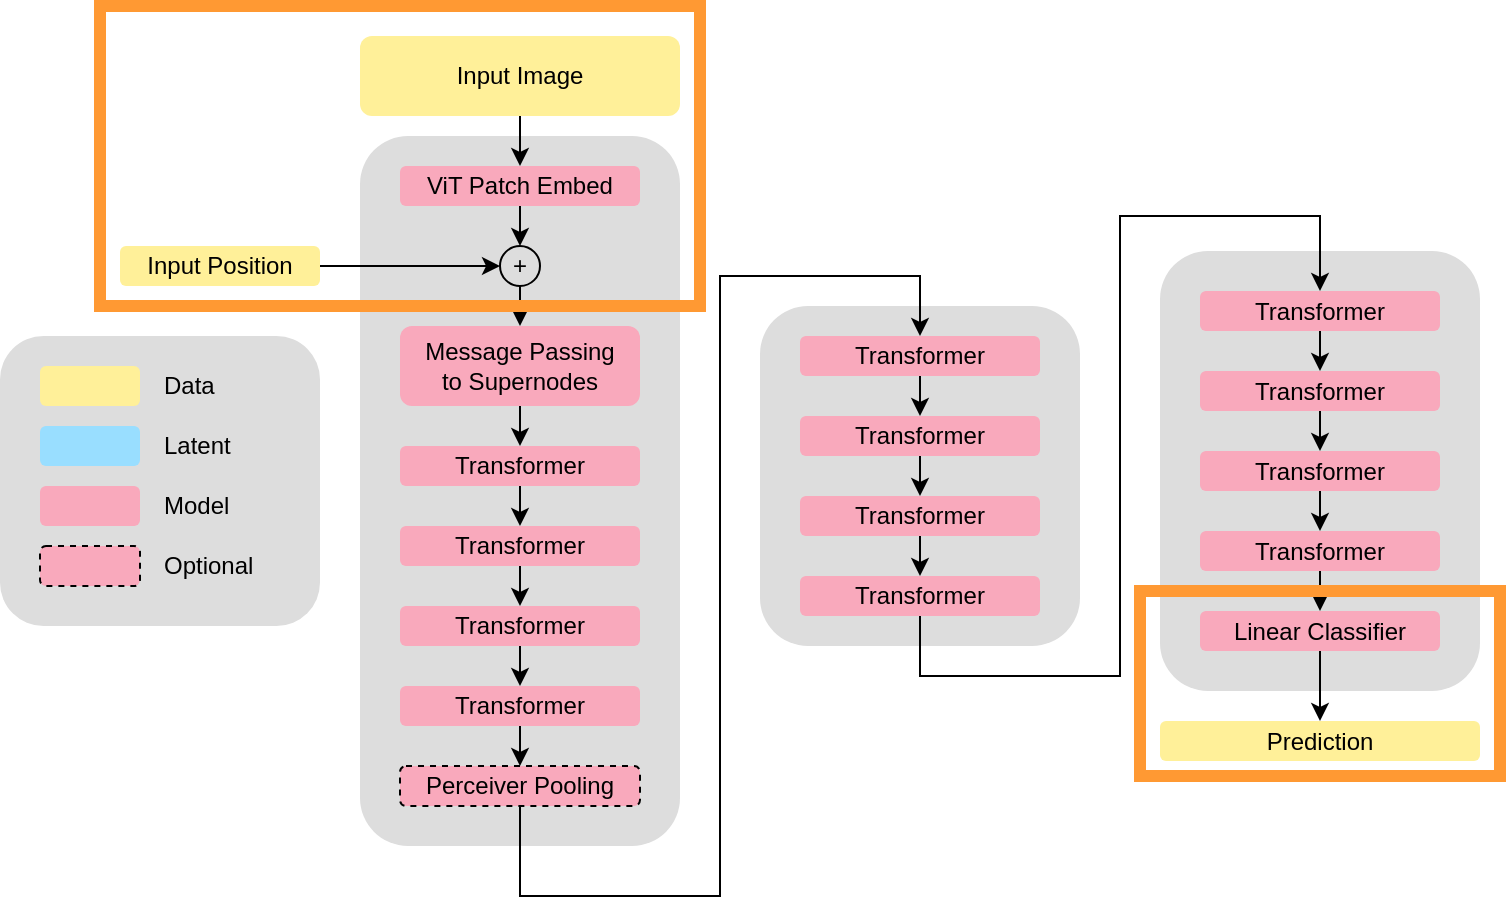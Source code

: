 <mxfile version="15.4.0" type="device" pages="6"><diagram name="upt-dense-classifier" id="ya03KvJXZ_tSuceW642-"><mxGraphModel dx="785" dy="685" grid="1" gridSize="10" guides="1" tooltips="1" connect="1" arrows="1" fold="1" page="0" pageScale="1" pageWidth="850" pageHeight="1100" math="1" shadow="0"><root><mxCell id="76xxISr8HpUPfepOlkHv-0"/><mxCell id="76xxISr8HpUPfepOlkHv-1" parent="76xxISr8HpUPfepOlkHv-0"/><mxCell id="76xxISr8HpUPfepOlkHv-2" value="" style="rounded=1;whiteSpace=wrap;html=1;fillColor=#dddddd;fontColor=#333333;strokeColor=none;" vertex="1" parent="76xxISr8HpUPfepOlkHv-1"><mxGeometry x="840" y="205" width="160" height="170" as="geometry"/></mxCell><mxCell id="76xxISr8HpUPfepOlkHv-3" value="" style="rounded=1;whiteSpace=wrap;html=1;fillColor=#dddddd;fontColor=#333333;strokeColor=none;" vertex="1" parent="76xxISr8HpUPfepOlkHv-1"><mxGeometry x="640" y="120" width="160" height="355" as="geometry"/></mxCell><mxCell id="76xxISr8HpUPfepOlkHv-4" value="Message Passing&lt;br&gt;to Supernodes" style="rounded=1;whiteSpace=wrap;html=1;fillColor=#F9A9BC;strokeColor=none;" vertex="1" parent="76xxISr8HpUPfepOlkHv-1"><mxGeometry x="660" y="215" width="120" height="40" as="geometry"/></mxCell><mxCell id="76xxISr8HpUPfepOlkHv-5" style="edgeStyle=orthogonalEdgeStyle;rounded=0;orthogonalLoop=1;jettySize=auto;html=1;exitX=0.5;exitY=1;exitDx=0;exitDy=0;entryX=0.5;entryY=0;entryDx=0;entryDy=0;" edge="1" parent="76xxISr8HpUPfepOlkHv-1" source="76xxISr8HpUPfepOlkHv-4" target="76xxISr8HpUPfepOlkHv-7"><mxGeometry relative="1" as="geometry"><mxPoint x="720" y="275" as="sourcePoint"/></mxGeometry></mxCell><mxCell id="76xxISr8HpUPfepOlkHv-6" style="edgeStyle=orthogonalEdgeStyle;rounded=0;orthogonalLoop=1;jettySize=auto;html=1;exitX=0.5;exitY=1;exitDx=0;exitDy=0;entryX=0.5;entryY=0;entryDx=0;entryDy=0;" edge="1" parent="76xxISr8HpUPfepOlkHv-1" source="76xxISr8HpUPfepOlkHv-7" target="76xxISr8HpUPfepOlkHv-22"><mxGeometry relative="1" as="geometry"/></mxCell><mxCell id="76xxISr8HpUPfepOlkHv-7" value="Transformer" style="rounded=1;whiteSpace=wrap;html=1;fillColor=#F9A9BC;strokeColor=none;" vertex="1" parent="76xxISr8HpUPfepOlkHv-1"><mxGeometry x="660" y="275" width="120" height="20" as="geometry"/></mxCell><mxCell id="76xxISr8HpUPfepOlkHv-9" value="Perceiver Pooling" style="rounded=1;whiteSpace=wrap;html=1;fillColor=#F9A9BC;strokeColor=#000000;dashed=1;" vertex="1" parent="76xxISr8HpUPfepOlkHv-1"><mxGeometry x="660" y="435" width="120" height="20" as="geometry"/></mxCell><mxCell id="76xxISr8HpUPfepOlkHv-10" value="" style="rounded=1;whiteSpace=wrap;html=1;fillColor=#dddddd;fontColor=#333333;strokeColor=none;" vertex="1" parent="76xxISr8HpUPfepOlkHv-1"><mxGeometry x="460" y="220" width="160" height="145" as="geometry"/></mxCell><mxCell id="76xxISr8HpUPfepOlkHv-11" value="" style="rounded=1;whiteSpace=wrap;html=1;fillColor=#FFF099;strokeColor=none;" vertex="1" parent="76xxISr8HpUPfepOlkHv-1"><mxGeometry x="480" y="235" width="50" height="20" as="geometry"/></mxCell><mxCell id="76xxISr8HpUPfepOlkHv-12" value="Data" style="text;html=1;strokeColor=none;fillColor=none;align=left;verticalAlign=middle;whiteSpace=wrap;rounded=0;" vertex="1" parent="76xxISr8HpUPfepOlkHv-1"><mxGeometry x="540" y="235" width="60" height="20" as="geometry"/></mxCell><mxCell id="76xxISr8HpUPfepOlkHv-13" value="" style="rounded=1;whiteSpace=wrap;html=1;fillColor=#F9A9BC;strokeColor=none;" vertex="1" parent="76xxISr8HpUPfepOlkHv-1"><mxGeometry x="480" y="295" width="50" height="20" as="geometry"/></mxCell><mxCell id="76xxISr8HpUPfepOlkHv-14" value="Model" style="text;html=1;strokeColor=none;fillColor=none;align=left;verticalAlign=middle;whiteSpace=wrap;rounded=0;" vertex="1" parent="76xxISr8HpUPfepOlkHv-1"><mxGeometry x="540" y="295" width="60" height="20" as="geometry"/></mxCell><mxCell id="76xxISr8HpUPfepOlkHv-15" value="" style="rounded=1;whiteSpace=wrap;html=1;fillColor=#F9A9BC;strokeColor=#000000;dashed=1;" vertex="1" parent="76xxISr8HpUPfepOlkHv-1"><mxGeometry x="480" y="325" width="50" height="20" as="geometry"/></mxCell><mxCell id="76xxISr8HpUPfepOlkHv-16" value="Optional" style="text;html=1;strokeColor=none;fillColor=none;align=left;verticalAlign=middle;whiteSpace=wrap;rounded=0;" vertex="1" parent="76xxISr8HpUPfepOlkHv-1"><mxGeometry x="540" y="325" width="60" height="20" as="geometry"/></mxCell><mxCell id="76xxISr8HpUPfepOlkHv-17" style="edgeStyle=orthogonalEdgeStyle;rounded=0;orthogonalLoop=1;jettySize=auto;html=1;exitX=0.5;exitY=1;exitDx=0;exitDy=0;entryX=0.5;entryY=0;entryDx=0;entryDy=0;" edge="1" parent="76xxISr8HpUPfepOlkHv-1" source="76xxISr8HpUPfepOlkHv-18" target="76xxISr8HpUPfepOlkHv-9"><mxGeometry relative="1" as="geometry"/></mxCell><mxCell id="76xxISr8HpUPfepOlkHv-18" value="Transformer" style="rounded=1;whiteSpace=wrap;html=1;fillColor=#F9A9BC;strokeColor=none;" vertex="1" parent="76xxISr8HpUPfepOlkHv-1"><mxGeometry x="660" y="395" width="120" height="20" as="geometry"/></mxCell><mxCell id="76xxISr8HpUPfepOlkHv-19" style="edgeStyle=orthogonalEdgeStyle;rounded=0;orthogonalLoop=1;jettySize=auto;html=1;exitX=0.5;exitY=1;exitDx=0;exitDy=0;entryX=0.5;entryY=0;entryDx=0;entryDy=0;" edge="1" parent="76xxISr8HpUPfepOlkHv-1" source="76xxISr8HpUPfepOlkHv-20" target="76xxISr8HpUPfepOlkHv-18"><mxGeometry relative="1" as="geometry"/></mxCell><mxCell id="76xxISr8HpUPfepOlkHv-20" value="Transformer" style="rounded=1;whiteSpace=wrap;html=1;fillColor=#F9A9BC;strokeColor=none;" vertex="1" parent="76xxISr8HpUPfepOlkHv-1"><mxGeometry x="660" y="355" width="120" height="20" as="geometry"/></mxCell><mxCell id="76xxISr8HpUPfepOlkHv-21" style="edgeStyle=orthogonalEdgeStyle;rounded=0;orthogonalLoop=1;jettySize=auto;html=1;exitX=0.5;exitY=1;exitDx=0;exitDy=0;entryX=0.5;entryY=0;entryDx=0;entryDy=0;" edge="1" parent="76xxISr8HpUPfepOlkHv-1" source="76xxISr8HpUPfepOlkHv-22" target="76xxISr8HpUPfepOlkHv-20"><mxGeometry relative="1" as="geometry"/></mxCell><mxCell id="76xxISr8HpUPfepOlkHv-22" value="Transformer" style="rounded=1;whiteSpace=wrap;html=1;fillColor=#F9A9BC;strokeColor=none;" vertex="1" parent="76xxISr8HpUPfepOlkHv-1"><mxGeometry x="660" y="315" width="120" height="20" as="geometry"/></mxCell><mxCell id="76xxISr8HpUPfepOlkHv-23" style="edgeStyle=orthogonalEdgeStyle;rounded=0;orthogonalLoop=1;jettySize=auto;html=1;exitX=0.5;exitY=1;exitDx=0;exitDy=0;entryX=0.5;entryY=0;entryDx=0;entryDy=0;" edge="1" parent="76xxISr8HpUPfepOlkHv-1" source="76xxISr8HpUPfepOlkHv-24" target="76xxISr8HpUPfepOlkHv-30"><mxGeometry relative="1" as="geometry"/></mxCell><mxCell id="76xxISr8HpUPfepOlkHv-24" value="Transformer" style="rounded=1;whiteSpace=wrap;html=1;fillColor=#F9A9BC;strokeColor=none;" vertex="1" parent="76xxISr8HpUPfepOlkHv-1"><mxGeometry x="860" y="220" width="120" height="20" as="geometry"/></mxCell><mxCell id="76xxISr8HpUPfepOlkHv-26" value="Transformer" style="rounded=1;whiteSpace=wrap;html=1;fillColor=#F9A9BC;strokeColor=none;" vertex="1" parent="76xxISr8HpUPfepOlkHv-1"><mxGeometry x="860" y="340" width="120" height="20" as="geometry"/></mxCell><mxCell id="76xxISr8HpUPfepOlkHv-27" style="edgeStyle=orthogonalEdgeStyle;rounded=0;orthogonalLoop=1;jettySize=auto;html=1;exitX=0.5;exitY=1;exitDx=0;exitDy=0;entryX=0.5;entryY=0;entryDx=0;entryDy=0;" edge="1" parent="76xxISr8HpUPfepOlkHv-1" source="76xxISr8HpUPfepOlkHv-28" target="76xxISr8HpUPfepOlkHv-26"><mxGeometry relative="1" as="geometry"/></mxCell><mxCell id="76xxISr8HpUPfepOlkHv-28" value="Transformer" style="rounded=1;whiteSpace=wrap;html=1;fillColor=#F9A9BC;strokeColor=none;" vertex="1" parent="76xxISr8HpUPfepOlkHv-1"><mxGeometry x="860" y="300" width="120" height="20" as="geometry"/></mxCell><mxCell id="76xxISr8HpUPfepOlkHv-29" style="edgeStyle=orthogonalEdgeStyle;rounded=0;orthogonalLoop=1;jettySize=auto;html=1;exitX=0.5;exitY=1;exitDx=0;exitDy=0;entryX=0.5;entryY=0;entryDx=0;entryDy=0;" edge="1" parent="76xxISr8HpUPfepOlkHv-1" source="76xxISr8HpUPfepOlkHv-30" target="76xxISr8HpUPfepOlkHv-28"><mxGeometry relative="1" as="geometry"/></mxCell><mxCell id="76xxISr8HpUPfepOlkHv-30" value="Transformer" style="rounded=1;whiteSpace=wrap;html=1;fillColor=#F9A9BC;strokeColor=none;" vertex="1" parent="76xxISr8HpUPfepOlkHv-1"><mxGeometry x="860" y="260" width="120" height="20" as="geometry"/></mxCell><mxCell id="76xxISr8HpUPfepOlkHv-31" value="" style="rounded=1;whiteSpace=wrap;html=1;fillColor=#dddddd;fontColor=#333333;strokeColor=none;" vertex="1" parent="76xxISr8HpUPfepOlkHv-1"><mxGeometry x="1040" y="177.5" width="160" height="220" as="geometry"/></mxCell><mxCell id="76xxISr8HpUPfepOlkHv-32" style="edgeStyle=orthogonalEdgeStyle;rounded=0;orthogonalLoop=1;jettySize=auto;html=1;exitX=0.5;exitY=1;exitDx=0;exitDy=0;entryX=0.5;entryY=0;entryDx=0;entryDy=0;" edge="1" parent="76xxISr8HpUPfepOlkHv-1" source="76xxISr8HpUPfepOlkHv-33" target="76xxISr8HpUPfepOlkHv-39"><mxGeometry relative="1" as="geometry"/></mxCell><mxCell id="76xxISr8HpUPfepOlkHv-33" value="Transformer" style="rounded=1;whiteSpace=wrap;html=1;fillColor=#F9A9BC;strokeColor=none;" vertex="1" parent="76xxISr8HpUPfepOlkHv-1"><mxGeometry x="1060" y="197.5" width="120" height="20" as="geometry"/></mxCell><mxCell id="76xxISr8HpUPfepOlkHv-34" style="edgeStyle=orthogonalEdgeStyle;rounded=0;orthogonalLoop=1;jettySize=auto;html=1;exitX=0.5;exitY=1;exitDx=0;exitDy=0;entryX=0.5;entryY=0;entryDx=0;entryDy=0;" edge="1" parent="76xxISr8HpUPfepOlkHv-1" source="76xxISr8HpUPfepOlkHv-35" target="76xxISr8HpUPfepOlkHv-41"><mxGeometry relative="1" as="geometry"/></mxCell><mxCell id="76xxISr8HpUPfepOlkHv-35" value="Transformer" style="rounded=1;whiteSpace=wrap;html=1;fillColor=#F9A9BC;strokeColor=none;" vertex="1" parent="76xxISr8HpUPfepOlkHv-1"><mxGeometry x="1060" y="317.5" width="120" height="20" as="geometry"/></mxCell><mxCell id="76xxISr8HpUPfepOlkHv-36" style="edgeStyle=orthogonalEdgeStyle;rounded=0;orthogonalLoop=1;jettySize=auto;html=1;exitX=0.5;exitY=1;exitDx=0;exitDy=0;entryX=0.5;entryY=0;entryDx=0;entryDy=0;" edge="1" parent="76xxISr8HpUPfepOlkHv-1" source="76xxISr8HpUPfepOlkHv-37" target="76xxISr8HpUPfepOlkHv-35"><mxGeometry relative="1" as="geometry"/></mxCell><mxCell id="76xxISr8HpUPfepOlkHv-37" value="Transformer" style="rounded=1;whiteSpace=wrap;html=1;fillColor=#F9A9BC;strokeColor=none;" vertex="1" parent="76xxISr8HpUPfepOlkHv-1"><mxGeometry x="1060" y="277.5" width="120" height="20" as="geometry"/></mxCell><mxCell id="76xxISr8HpUPfepOlkHv-38" style="edgeStyle=orthogonalEdgeStyle;rounded=0;orthogonalLoop=1;jettySize=auto;html=1;exitX=0.5;exitY=1;exitDx=0;exitDy=0;entryX=0.5;entryY=0;entryDx=0;entryDy=0;" edge="1" parent="76xxISr8HpUPfepOlkHv-1" source="76xxISr8HpUPfepOlkHv-39" target="76xxISr8HpUPfepOlkHv-37"><mxGeometry relative="1" as="geometry"/></mxCell><mxCell id="76xxISr8HpUPfepOlkHv-39" value="Transformer" style="rounded=1;whiteSpace=wrap;html=1;fillColor=#F9A9BC;strokeColor=none;" vertex="1" parent="76xxISr8HpUPfepOlkHv-1"><mxGeometry x="1060" y="237.5" width="120" height="20" as="geometry"/></mxCell><mxCell id="76xxISr8HpUPfepOlkHv-40" style="edgeStyle=orthogonalEdgeStyle;rounded=0;orthogonalLoop=1;jettySize=auto;html=1;exitX=0.5;exitY=1;exitDx=0;exitDy=0;entryX=0.5;entryY=0;entryDx=0;entryDy=0;" edge="1" parent="76xxISr8HpUPfepOlkHv-1" source="76xxISr8HpUPfepOlkHv-41" target="76xxISr8HpUPfepOlkHv-56"><mxGeometry relative="1" as="geometry"/></mxCell><mxCell id="76xxISr8HpUPfepOlkHv-41" value="Linear Classifier" style="rounded=1;whiteSpace=wrap;html=1;fillColor=#F9A9BC;strokeColor=none;" vertex="1" parent="76xxISr8HpUPfepOlkHv-1"><mxGeometry x="1060" y="357.5" width="120" height="20" as="geometry"/></mxCell><mxCell id="76xxISr8HpUPfepOlkHv-42" value="" style="rounded=1;whiteSpace=wrap;html=1;fillColor=#99deff;strokeColor=none;" vertex="1" parent="76xxISr8HpUPfepOlkHv-1"><mxGeometry x="480" y="265" width="50" height="20" as="geometry"/></mxCell><mxCell id="76xxISr8HpUPfepOlkHv-43" value="Latent" style="text;html=1;strokeColor=none;fillColor=none;align=left;verticalAlign=middle;whiteSpace=wrap;rounded=0;" vertex="1" parent="76xxISr8HpUPfepOlkHv-1"><mxGeometry x="540" y="265" width="60" height="20" as="geometry"/></mxCell><mxCell id="76xxISr8HpUPfepOlkHv-44" style="edgeStyle=orthogonalEdgeStyle;rounded=0;orthogonalLoop=1;jettySize=auto;html=1;exitX=0.5;exitY=1;exitDx=0;exitDy=0;entryX=0.5;entryY=0;entryDx=0;entryDy=0;" edge="1" parent="76xxISr8HpUPfepOlkHv-1" source="76xxISr8HpUPfepOlkHv-45" target="76xxISr8HpUPfepOlkHv-48"><mxGeometry relative="1" as="geometry"/></mxCell><mxCell id="76xxISr8HpUPfepOlkHv-45" value="Input Image" style="rounded=1;whiteSpace=wrap;html=1;fillColor=#FFF099;strokeColor=none;" vertex="1" parent="76xxISr8HpUPfepOlkHv-1"><mxGeometry x="640" y="70" width="160" height="40" as="geometry"/></mxCell><mxCell id="76xxISr8HpUPfepOlkHv-46" value="Input Position" style="rounded=1;whiteSpace=wrap;html=1;fillColor=#FFF099;strokeColor=none;" vertex="1" parent="76xxISr8HpUPfepOlkHv-1"><mxGeometry x="520" y="175" width="100" height="20" as="geometry"/></mxCell><mxCell id="76xxISr8HpUPfepOlkHv-47" style="edgeStyle=orthogonalEdgeStyle;rounded=0;orthogonalLoop=1;jettySize=auto;html=1;exitX=0.5;exitY=1;exitDx=0;exitDy=0;entryX=0.5;entryY=0;entryDx=0;entryDy=0;" edge="1" parent="76xxISr8HpUPfepOlkHv-1" source="76xxISr8HpUPfepOlkHv-48" target="76xxISr8HpUPfepOlkHv-51"><mxGeometry relative="1" as="geometry"/></mxCell><mxCell id="76xxISr8HpUPfepOlkHv-48" value="ViT Patch Embed" style="rounded=1;whiteSpace=wrap;html=1;fillColor=#F9A9BC;strokeColor=none;" vertex="1" parent="76xxISr8HpUPfepOlkHv-1"><mxGeometry x="660" y="135" width="120" height="20" as="geometry"/></mxCell><mxCell id="76xxISr8HpUPfepOlkHv-49" style="edgeStyle=orthogonalEdgeStyle;rounded=0;orthogonalLoop=1;jettySize=auto;html=1;entryX=0;entryY=0.5;entryDx=0;entryDy=0;exitX=1;exitY=0.5;exitDx=0;exitDy=0;" edge="1" parent="76xxISr8HpUPfepOlkHv-1" source="76xxISr8HpUPfepOlkHv-46" target="76xxISr8HpUPfepOlkHv-51"><mxGeometry relative="1" as="geometry"><mxPoint x="630" y="205" as="sourcePoint"/></mxGeometry></mxCell><mxCell id="76xxISr8HpUPfepOlkHv-50" style="edgeStyle=orthogonalEdgeStyle;rounded=0;orthogonalLoop=1;jettySize=auto;html=1;exitX=0.5;exitY=1;exitDx=0;exitDy=0;entryX=0.5;entryY=0;entryDx=0;entryDy=0;" edge="1" parent="76xxISr8HpUPfepOlkHv-1" source="76xxISr8HpUPfepOlkHv-51" target="76xxISr8HpUPfepOlkHv-4"><mxGeometry relative="1" as="geometry"/></mxCell><mxCell id="76xxISr8HpUPfepOlkHv-51" value="+" style="ellipse;whiteSpace=wrap;html=1;rounded=1;strokeColor=#000000;fillColor=none;" vertex="1" parent="76xxISr8HpUPfepOlkHv-1"><mxGeometry x="710" y="175" width="20" height="20" as="geometry"/></mxCell><mxCell id="76xxISr8HpUPfepOlkHv-52" style="edgeStyle=orthogonalEdgeStyle;rounded=0;orthogonalLoop=1;jettySize=auto;html=1;exitX=0.5;exitY=1;exitDx=0;exitDy=0;entryX=0.5;entryY=0;entryDx=0;entryDy=0;" edge="1" parent="76xxISr8HpUPfepOlkHv-1" source="76xxISr8HpUPfepOlkHv-9" target="76xxISr8HpUPfepOlkHv-24"><mxGeometry relative="1" as="geometry"><Array as="points"><mxPoint x="720" y="500"/><mxPoint x="820" y="500"/><mxPoint x="820" y="190"/><mxPoint x="920" y="190"/></Array><mxPoint x="780" y="500" as="sourcePoint"/></mxGeometry></mxCell><mxCell id="76xxISr8HpUPfepOlkHv-54" style="edgeStyle=orthogonalEdgeStyle;rounded=0;orthogonalLoop=1;jettySize=auto;html=1;exitX=0.5;exitY=1;exitDx=0;exitDy=0;entryX=0.5;entryY=0;entryDx=0;entryDy=0;" edge="1" parent="76xxISr8HpUPfepOlkHv-1" source="76xxISr8HpUPfepOlkHv-26" target="76xxISr8HpUPfepOlkHv-33"><mxGeometry relative="1" as="geometry"><Array as="points"><mxPoint x="920" y="390"/><mxPoint x="1020" y="390"/><mxPoint x="1020" y="160"/><mxPoint x="1120" y="160"/></Array><mxPoint x="920" y="415" as="sourcePoint"/></mxGeometry></mxCell><mxCell id="76xxISr8HpUPfepOlkHv-56" value="Prediction" style="rounded=1;whiteSpace=wrap;html=1;fillColor=#FFF099;strokeColor=none;" vertex="1" parent="76xxISr8HpUPfepOlkHv-1"><mxGeometry x="1040" y="412.5" width="160" height="20" as="geometry"/></mxCell><mxCell id="oowcF7A5mUZJTLLpYJBa-1" value="" style="rounded=0;whiteSpace=wrap;html=1;fillColor=none;strokeColor=#FF9933;strokeWidth=6;" vertex="1" parent="76xxISr8HpUPfepOlkHv-1"><mxGeometry x="510" y="55" width="300" height="150" as="geometry"/></mxCell><mxCell id="oowcF7A5mUZJTLLpYJBa-2" value="" style="rounded=0;whiteSpace=wrap;html=1;fillColor=none;strokeColor=#FF9933;strokeWidth=6;" vertex="1" parent="76xxISr8HpUPfepOlkHv-1"><mxGeometry x="1030" y="347.5" width="180" height="92.5" as="geometry"/></mxCell></root></mxGraphModel></diagram><diagram name="upt-dense-autoencoder" id="kDYe3Ld5c09P2kZd4CI2"><mxGraphModel dx="785" dy="685" grid="1" gridSize="10" guides="1" tooltips="1" connect="1" arrows="1" fold="1" page="0" pageScale="1" pageWidth="850" pageHeight="1100" math="1" shadow="0"><root><mxCell id="kc3K9dX5FLttQ3ZfNbkt-0"/><mxCell id="kc3K9dX5FLttQ3ZfNbkt-1" parent="kc3K9dX5FLttQ3ZfNbkt-0"/><mxCell id="kc3K9dX5FLttQ3ZfNbkt-2" value="" style="rounded=1;whiteSpace=wrap;html=1;fillColor=#dddddd;fontColor=#333333;strokeColor=none;" vertex="1" parent="kc3K9dX5FLttQ3ZfNbkt-1"><mxGeometry x="840" y="205" width="160" height="170" as="geometry"/></mxCell><mxCell id="kc3K9dX5FLttQ3ZfNbkt-3" value="" style="rounded=1;whiteSpace=wrap;html=1;fillColor=#dddddd;fontColor=#333333;strokeColor=none;" vertex="1" parent="kc3K9dX5FLttQ3ZfNbkt-1"><mxGeometry x="640" y="120" width="160" height="355" as="geometry"/></mxCell><mxCell id="kc3K9dX5FLttQ3ZfNbkt-4" value="Message Passing&lt;br&gt;to Supernodes" style="rounded=1;whiteSpace=wrap;html=1;fillColor=#F9A9BC;strokeColor=none;" vertex="1" parent="kc3K9dX5FLttQ3ZfNbkt-1"><mxGeometry x="660" y="215" width="120" height="40" as="geometry"/></mxCell><mxCell id="kc3K9dX5FLttQ3ZfNbkt-5" style="edgeStyle=orthogonalEdgeStyle;rounded=0;orthogonalLoop=1;jettySize=auto;html=1;exitX=0.5;exitY=1;exitDx=0;exitDy=0;entryX=0.5;entryY=0;entryDx=0;entryDy=0;" edge="1" parent="kc3K9dX5FLttQ3ZfNbkt-1" source="kc3K9dX5FLttQ3ZfNbkt-4" target="kc3K9dX5FLttQ3ZfNbkt-7"><mxGeometry relative="1" as="geometry"><mxPoint x="720" y="275" as="sourcePoint"/></mxGeometry></mxCell><mxCell id="kc3K9dX5FLttQ3ZfNbkt-6" style="edgeStyle=orthogonalEdgeStyle;rounded=0;orthogonalLoop=1;jettySize=auto;html=1;exitX=0.5;exitY=1;exitDx=0;exitDy=0;entryX=0.5;entryY=0;entryDx=0;entryDy=0;" edge="1" parent="kc3K9dX5FLttQ3ZfNbkt-1" source="kc3K9dX5FLttQ3ZfNbkt-7" target="kc3K9dX5FLttQ3ZfNbkt-21"><mxGeometry relative="1" as="geometry"/></mxCell><mxCell id="kc3K9dX5FLttQ3ZfNbkt-7" value="Transformer" style="rounded=1;whiteSpace=wrap;html=1;fillColor=#F9A9BC;strokeColor=none;" vertex="1" parent="kc3K9dX5FLttQ3ZfNbkt-1"><mxGeometry x="660" y="275" width="120" height="20" as="geometry"/></mxCell><mxCell id="kc3K9dX5FLttQ3ZfNbkt-8" value="Perceiver Pooling" style="rounded=1;whiteSpace=wrap;html=1;fillColor=#F9A9BC;strokeColor=#000000;dashed=1;" vertex="1" parent="kc3K9dX5FLttQ3ZfNbkt-1"><mxGeometry x="660" y="435" width="120" height="20" as="geometry"/></mxCell><mxCell id="kc3K9dX5FLttQ3ZfNbkt-9" value="" style="rounded=1;whiteSpace=wrap;html=1;fillColor=#dddddd;fontColor=#333333;strokeColor=none;" vertex="1" parent="kc3K9dX5FLttQ3ZfNbkt-1"><mxGeometry x="460" y="220" width="160" height="145" as="geometry"/></mxCell><mxCell id="kc3K9dX5FLttQ3ZfNbkt-10" value="" style="rounded=1;whiteSpace=wrap;html=1;fillColor=#FFF099;strokeColor=none;" vertex="1" parent="kc3K9dX5FLttQ3ZfNbkt-1"><mxGeometry x="480" y="235" width="50" height="20" as="geometry"/></mxCell><mxCell id="kc3K9dX5FLttQ3ZfNbkt-11" value="Data" style="text;html=1;strokeColor=none;fillColor=none;align=left;verticalAlign=middle;whiteSpace=wrap;rounded=0;" vertex="1" parent="kc3K9dX5FLttQ3ZfNbkt-1"><mxGeometry x="540" y="235" width="60" height="20" as="geometry"/></mxCell><mxCell id="kc3K9dX5FLttQ3ZfNbkt-12" value="" style="rounded=1;whiteSpace=wrap;html=1;fillColor=#F9A9BC;strokeColor=none;" vertex="1" parent="kc3K9dX5FLttQ3ZfNbkt-1"><mxGeometry x="480" y="295" width="50" height="20" as="geometry"/></mxCell><mxCell id="kc3K9dX5FLttQ3ZfNbkt-13" value="Model" style="text;html=1;strokeColor=none;fillColor=none;align=left;verticalAlign=middle;whiteSpace=wrap;rounded=0;" vertex="1" parent="kc3K9dX5FLttQ3ZfNbkt-1"><mxGeometry x="540" y="295" width="60" height="20" as="geometry"/></mxCell><mxCell id="kc3K9dX5FLttQ3ZfNbkt-14" value="" style="rounded=1;whiteSpace=wrap;html=1;fillColor=#F9A9BC;strokeColor=#000000;dashed=1;" vertex="1" parent="kc3K9dX5FLttQ3ZfNbkt-1"><mxGeometry x="480" y="325" width="50" height="20" as="geometry"/></mxCell><mxCell id="kc3K9dX5FLttQ3ZfNbkt-15" value="Optional" style="text;html=1;strokeColor=none;fillColor=none;align=left;verticalAlign=middle;whiteSpace=wrap;rounded=0;" vertex="1" parent="kc3K9dX5FLttQ3ZfNbkt-1"><mxGeometry x="540" y="325" width="60" height="20" as="geometry"/></mxCell><mxCell id="kc3K9dX5FLttQ3ZfNbkt-16" style="edgeStyle=orthogonalEdgeStyle;rounded=0;orthogonalLoop=1;jettySize=auto;html=1;exitX=0.5;exitY=1;exitDx=0;exitDy=0;entryX=0.5;entryY=0;entryDx=0;entryDy=0;" edge="1" parent="kc3K9dX5FLttQ3ZfNbkt-1" source="kc3K9dX5FLttQ3ZfNbkt-17" target="kc3K9dX5FLttQ3ZfNbkt-8"><mxGeometry relative="1" as="geometry"/></mxCell><mxCell id="kc3K9dX5FLttQ3ZfNbkt-17" value="Transformer" style="rounded=1;whiteSpace=wrap;html=1;fillColor=#F9A9BC;strokeColor=none;" vertex="1" parent="kc3K9dX5FLttQ3ZfNbkt-1"><mxGeometry x="660" y="395" width="120" height="20" as="geometry"/></mxCell><mxCell id="kc3K9dX5FLttQ3ZfNbkt-18" style="edgeStyle=orthogonalEdgeStyle;rounded=0;orthogonalLoop=1;jettySize=auto;html=1;exitX=0.5;exitY=1;exitDx=0;exitDy=0;entryX=0.5;entryY=0;entryDx=0;entryDy=0;" edge="1" parent="kc3K9dX5FLttQ3ZfNbkt-1" source="kc3K9dX5FLttQ3ZfNbkt-19" target="kc3K9dX5FLttQ3ZfNbkt-17"><mxGeometry relative="1" as="geometry"/></mxCell><mxCell id="kc3K9dX5FLttQ3ZfNbkt-19" value="Transformer" style="rounded=1;whiteSpace=wrap;html=1;fillColor=#F9A9BC;strokeColor=none;" vertex="1" parent="kc3K9dX5FLttQ3ZfNbkt-1"><mxGeometry x="660" y="355" width="120" height="20" as="geometry"/></mxCell><mxCell id="kc3K9dX5FLttQ3ZfNbkt-20" style="edgeStyle=orthogonalEdgeStyle;rounded=0;orthogonalLoop=1;jettySize=auto;html=1;exitX=0.5;exitY=1;exitDx=0;exitDy=0;entryX=0.5;entryY=0;entryDx=0;entryDy=0;" edge="1" parent="kc3K9dX5FLttQ3ZfNbkt-1" source="kc3K9dX5FLttQ3ZfNbkt-21" target="kc3K9dX5FLttQ3ZfNbkt-19"><mxGeometry relative="1" as="geometry"/></mxCell><mxCell id="kc3K9dX5FLttQ3ZfNbkt-21" value="Transformer" style="rounded=1;whiteSpace=wrap;html=1;fillColor=#F9A9BC;strokeColor=none;" vertex="1" parent="kc3K9dX5FLttQ3ZfNbkt-1"><mxGeometry x="660" y="315" width="120" height="20" as="geometry"/></mxCell><mxCell id="kc3K9dX5FLttQ3ZfNbkt-22" style="edgeStyle=orthogonalEdgeStyle;rounded=0;orthogonalLoop=1;jettySize=auto;html=1;exitX=0.5;exitY=1;exitDx=0;exitDy=0;entryX=0.5;entryY=0;entryDx=0;entryDy=0;" edge="1" parent="kc3K9dX5FLttQ3ZfNbkt-1" source="kc3K9dX5FLttQ3ZfNbkt-23" target="kc3K9dX5FLttQ3ZfNbkt-28"><mxGeometry relative="1" as="geometry"/></mxCell><mxCell id="kc3K9dX5FLttQ3ZfNbkt-23" value="Transformer" style="rounded=1;whiteSpace=wrap;html=1;fillColor=#F9A9BC;strokeColor=none;" vertex="1" parent="kc3K9dX5FLttQ3ZfNbkt-1"><mxGeometry x="860" y="220" width="120" height="20" as="geometry"/></mxCell><mxCell id="kc3K9dX5FLttQ3ZfNbkt-24" value="Transformer" style="rounded=1;whiteSpace=wrap;html=1;fillColor=#F9A9BC;strokeColor=none;" vertex="1" parent="kc3K9dX5FLttQ3ZfNbkt-1"><mxGeometry x="860" y="340" width="120" height="20" as="geometry"/></mxCell><mxCell id="kc3K9dX5FLttQ3ZfNbkt-25" style="edgeStyle=orthogonalEdgeStyle;rounded=0;orthogonalLoop=1;jettySize=auto;html=1;exitX=0.5;exitY=1;exitDx=0;exitDy=0;entryX=0.5;entryY=0;entryDx=0;entryDy=0;" edge="1" parent="kc3K9dX5FLttQ3ZfNbkt-1" source="kc3K9dX5FLttQ3ZfNbkt-26" target="kc3K9dX5FLttQ3ZfNbkt-24"><mxGeometry relative="1" as="geometry"/></mxCell><mxCell id="kc3K9dX5FLttQ3ZfNbkt-26" value="Transformer" style="rounded=1;whiteSpace=wrap;html=1;fillColor=#F9A9BC;strokeColor=none;" vertex="1" parent="kc3K9dX5FLttQ3ZfNbkt-1"><mxGeometry x="860" y="300" width="120" height="20" as="geometry"/></mxCell><mxCell id="kc3K9dX5FLttQ3ZfNbkt-27" style="edgeStyle=orthogonalEdgeStyle;rounded=0;orthogonalLoop=1;jettySize=auto;html=1;exitX=0.5;exitY=1;exitDx=0;exitDy=0;entryX=0.5;entryY=0;entryDx=0;entryDy=0;" edge="1" parent="kc3K9dX5FLttQ3ZfNbkt-1" source="kc3K9dX5FLttQ3ZfNbkt-28" target="kc3K9dX5FLttQ3ZfNbkt-26"><mxGeometry relative="1" as="geometry"/></mxCell><mxCell id="kc3K9dX5FLttQ3ZfNbkt-28" value="Transformer" style="rounded=1;whiteSpace=wrap;html=1;fillColor=#F9A9BC;strokeColor=none;" vertex="1" parent="kc3K9dX5FLttQ3ZfNbkt-1"><mxGeometry x="860" y="260" width="120" height="20" as="geometry"/></mxCell><mxCell id="kc3K9dX5FLttQ3ZfNbkt-29" value="" style="rounded=1;whiteSpace=wrap;html=1;fillColor=#dddddd;fontColor=#333333;strokeColor=none;" vertex="1" parent="kc3K9dX5FLttQ3ZfNbkt-1"><mxGeometry x="1040" y="177.5" width="160" height="220" as="geometry"/></mxCell><mxCell id="kc3K9dX5FLttQ3ZfNbkt-30" style="edgeStyle=orthogonalEdgeStyle;rounded=0;orthogonalLoop=1;jettySize=auto;html=1;exitX=0.5;exitY=1;exitDx=0;exitDy=0;entryX=0.5;entryY=0;entryDx=0;entryDy=0;" edge="1" parent="kc3K9dX5FLttQ3ZfNbkt-1" source="kc3K9dX5FLttQ3ZfNbkt-31" target="kc3K9dX5FLttQ3ZfNbkt-37"><mxGeometry relative="1" as="geometry"/></mxCell><mxCell id="kc3K9dX5FLttQ3ZfNbkt-31" value="Transformer" style="rounded=1;whiteSpace=wrap;html=1;fillColor=#F9A9BC;strokeColor=none;" vertex="1" parent="kc3K9dX5FLttQ3ZfNbkt-1"><mxGeometry x="1060" y="197.5" width="120" height="20" as="geometry"/></mxCell><mxCell id="kc3K9dX5FLttQ3ZfNbkt-32" style="edgeStyle=orthogonalEdgeStyle;rounded=0;orthogonalLoop=1;jettySize=auto;html=1;exitX=0.5;exitY=1;exitDx=0;exitDy=0;entryX=0.5;entryY=0;entryDx=0;entryDy=0;" edge="1" parent="kc3K9dX5FLttQ3ZfNbkt-1" source="kc3K9dX5FLttQ3ZfNbkt-33"><mxGeometry relative="1" as="geometry"><mxPoint x="1120" y="357.5" as="targetPoint"/></mxGeometry></mxCell><mxCell id="kc3K9dX5FLttQ3ZfNbkt-33" value="Transformer" style="rounded=1;whiteSpace=wrap;html=1;fillColor=#F9A9BC;strokeColor=none;" vertex="1" parent="kc3K9dX5FLttQ3ZfNbkt-1"><mxGeometry x="1060" y="317.5" width="120" height="20" as="geometry"/></mxCell><mxCell id="kc3K9dX5FLttQ3ZfNbkt-34" style="edgeStyle=orthogonalEdgeStyle;rounded=0;orthogonalLoop=1;jettySize=auto;html=1;exitX=0.5;exitY=1;exitDx=0;exitDy=0;entryX=0.5;entryY=0;entryDx=0;entryDy=0;" edge="1" parent="kc3K9dX5FLttQ3ZfNbkt-1" source="kc3K9dX5FLttQ3ZfNbkt-35" target="kc3K9dX5FLttQ3ZfNbkt-33"><mxGeometry relative="1" as="geometry"/></mxCell><mxCell id="kc3K9dX5FLttQ3ZfNbkt-35" value="Transformer" style="rounded=1;whiteSpace=wrap;html=1;fillColor=#F9A9BC;strokeColor=none;" vertex="1" parent="kc3K9dX5FLttQ3ZfNbkt-1"><mxGeometry x="1060" y="277.5" width="120" height="20" as="geometry"/></mxCell><mxCell id="kc3K9dX5FLttQ3ZfNbkt-36" style="edgeStyle=orthogonalEdgeStyle;rounded=0;orthogonalLoop=1;jettySize=auto;html=1;exitX=0.5;exitY=1;exitDx=0;exitDy=0;entryX=0.5;entryY=0;entryDx=0;entryDy=0;" edge="1" parent="kc3K9dX5FLttQ3ZfNbkt-1" source="kc3K9dX5FLttQ3ZfNbkt-37" target="kc3K9dX5FLttQ3ZfNbkt-35"><mxGeometry relative="1" as="geometry"/></mxCell><mxCell id="kc3K9dX5FLttQ3ZfNbkt-37" value="Transformer" style="rounded=1;whiteSpace=wrap;html=1;fillColor=#F9A9BC;strokeColor=none;" vertex="1" parent="kc3K9dX5FLttQ3ZfNbkt-1"><mxGeometry x="1060" y="237.5" width="120" height="20" as="geometry"/></mxCell><mxCell id="kc3K9dX5FLttQ3ZfNbkt-40" value="" style="rounded=1;whiteSpace=wrap;html=1;fillColor=#99deff;strokeColor=none;" vertex="1" parent="kc3K9dX5FLttQ3ZfNbkt-1"><mxGeometry x="480" y="265" width="50" height="20" as="geometry"/></mxCell><mxCell id="kc3K9dX5FLttQ3ZfNbkt-41" value="Latent" style="text;html=1;strokeColor=none;fillColor=none;align=left;verticalAlign=middle;whiteSpace=wrap;rounded=0;" vertex="1" parent="kc3K9dX5FLttQ3ZfNbkt-1"><mxGeometry x="540" y="265" width="60" height="20" as="geometry"/></mxCell><mxCell id="kc3K9dX5FLttQ3ZfNbkt-42" style="edgeStyle=orthogonalEdgeStyle;rounded=0;orthogonalLoop=1;jettySize=auto;html=1;exitX=0.5;exitY=1;exitDx=0;exitDy=0;entryX=0.5;entryY=0;entryDx=0;entryDy=0;" edge="1" parent="kc3K9dX5FLttQ3ZfNbkt-1" source="kc3K9dX5FLttQ3ZfNbkt-43" target="kc3K9dX5FLttQ3ZfNbkt-46"><mxGeometry relative="1" as="geometry"/></mxCell><mxCell id="kc3K9dX5FLttQ3ZfNbkt-43" value="Input Image" style="rounded=1;whiteSpace=wrap;html=1;fillColor=#FFF099;strokeColor=none;" vertex="1" parent="kc3K9dX5FLttQ3ZfNbkt-1"><mxGeometry x="640" y="70" width="160" height="40" as="geometry"/></mxCell><mxCell id="kc3K9dX5FLttQ3ZfNbkt-44" value="Input Position" style="rounded=1;whiteSpace=wrap;html=1;fillColor=#FFF099;strokeColor=none;" vertex="1" parent="kc3K9dX5FLttQ3ZfNbkt-1"><mxGeometry x="520" y="175" width="100" height="20" as="geometry"/></mxCell><mxCell id="kc3K9dX5FLttQ3ZfNbkt-45" style="edgeStyle=orthogonalEdgeStyle;rounded=0;orthogonalLoop=1;jettySize=auto;html=1;exitX=0.5;exitY=1;exitDx=0;exitDy=0;entryX=0.5;entryY=0;entryDx=0;entryDy=0;" edge="1" parent="kc3K9dX5FLttQ3ZfNbkt-1" source="kc3K9dX5FLttQ3ZfNbkt-46" target="kc3K9dX5FLttQ3ZfNbkt-49"><mxGeometry relative="1" as="geometry"/></mxCell><mxCell id="kc3K9dX5FLttQ3ZfNbkt-46" value="ViT Patch Embed" style="rounded=1;whiteSpace=wrap;html=1;fillColor=#F9A9BC;strokeColor=none;" vertex="1" parent="kc3K9dX5FLttQ3ZfNbkt-1"><mxGeometry x="660" y="135" width="120" height="20" as="geometry"/></mxCell><mxCell id="kc3K9dX5FLttQ3ZfNbkt-47" style="edgeStyle=orthogonalEdgeStyle;rounded=0;orthogonalLoop=1;jettySize=auto;html=1;entryX=0;entryY=0.5;entryDx=0;entryDy=0;exitX=1;exitY=0.5;exitDx=0;exitDy=0;" edge="1" parent="kc3K9dX5FLttQ3ZfNbkt-1" source="kc3K9dX5FLttQ3ZfNbkt-44" target="kc3K9dX5FLttQ3ZfNbkt-49"><mxGeometry relative="1" as="geometry"><mxPoint x="630" y="205" as="sourcePoint"/></mxGeometry></mxCell><mxCell id="kc3K9dX5FLttQ3ZfNbkt-48" style="edgeStyle=orthogonalEdgeStyle;rounded=0;orthogonalLoop=1;jettySize=auto;html=1;exitX=0.5;exitY=1;exitDx=0;exitDy=0;entryX=0.5;entryY=0;entryDx=0;entryDy=0;" edge="1" parent="kc3K9dX5FLttQ3ZfNbkt-1" source="kc3K9dX5FLttQ3ZfNbkt-49" target="kc3K9dX5FLttQ3ZfNbkt-4"><mxGeometry relative="1" as="geometry"/></mxCell><mxCell id="kc3K9dX5FLttQ3ZfNbkt-49" value="+" style="ellipse;whiteSpace=wrap;html=1;rounded=1;strokeColor=#000000;fillColor=none;" vertex="1" parent="kc3K9dX5FLttQ3ZfNbkt-1"><mxGeometry x="710" y="175" width="20" height="20" as="geometry"/></mxCell><mxCell id="kc3K9dX5FLttQ3ZfNbkt-50" style="edgeStyle=orthogonalEdgeStyle;rounded=0;orthogonalLoop=1;jettySize=auto;html=1;exitX=0.5;exitY=1;exitDx=0;exitDy=0;entryX=0.5;entryY=0;entryDx=0;entryDy=0;" edge="1" parent="kc3K9dX5FLttQ3ZfNbkt-1" source="kc3K9dX5FLttQ3ZfNbkt-8" target="kc3K9dX5FLttQ3ZfNbkt-23"><mxGeometry relative="1" as="geometry"><Array as="points"><mxPoint x="720" y="500"/><mxPoint x="820" y="500"/><mxPoint x="820" y="190"/><mxPoint x="920" y="190"/></Array><mxPoint x="780" y="500" as="sourcePoint"/></mxGeometry></mxCell><mxCell id="kc3K9dX5FLttQ3ZfNbkt-51" style="edgeStyle=orthogonalEdgeStyle;rounded=0;orthogonalLoop=1;jettySize=auto;html=1;exitX=0.5;exitY=1;exitDx=0;exitDy=0;entryX=0.5;entryY=0;entryDx=0;entryDy=0;" edge="1" parent="kc3K9dX5FLttQ3ZfNbkt-1" source="kc3K9dX5FLttQ3ZfNbkt-24" target="kc3K9dX5FLttQ3ZfNbkt-31"><mxGeometry relative="1" as="geometry"><Array as="points"><mxPoint x="920" y="390"/><mxPoint x="1020" y="390"/><mxPoint x="1020" y="160"/><mxPoint x="1120" y="160"/></Array><mxPoint x="920" y="415" as="sourcePoint"/></mxGeometry></mxCell><mxCell id="kc3K9dX5FLttQ3ZfNbkt-53" value="" style="rounded=0;whiteSpace=wrap;html=1;fillColor=none;strokeColor=#FF9933;strokeWidth=6;" vertex="1" parent="kc3K9dX5FLttQ3ZfNbkt-1"><mxGeometry x="510" y="55" width="300" height="150" as="geometry"/></mxCell><mxCell id="oljFZ4WC4VrGVCtkVg-A-0" style="edgeStyle=orthogonalEdgeStyle;rounded=0;orthogonalLoop=1;jettySize=auto;html=1;exitX=0.5;exitY=1;exitDx=0;exitDy=0;entryX=0.5;entryY=0;entryDx=0;entryDy=0;" edge="1" parent="kc3K9dX5FLttQ3ZfNbkt-1" source="oljFZ4WC4VrGVCtkVg-A-1" target="oljFZ4WC4VrGVCtkVg-A-2"><mxGeometry relative="1" as="geometry"/></mxCell><mxCell id="oljFZ4WC4VrGVCtkVg-A-1" value="Perceiver Decoder" style="rounded=1;whiteSpace=wrap;html=1;fillColor=#F9A9BC;strokeColor=none;" vertex="1" parent="kc3K9dX5FLttQ3ZfNbkt-1"><mxGeometry x="1060" y="358" width="120" height="20" as="geometry"/></mxCell><mxCell id="oljFZ4WC4VrGVCtkVg-A-2" value="Output Features" style="rounded=1;whiteSpace=wrap;html=1;fillColor=#FFF099;strokeColor=none;" vertex="1" parent="kc3K9dX5FLttQ3ZfNbkt-1"><mxGeometry x="1040" y="413" width="160" height="20" as="geometry"/></mxCell><mxCell id="oljFZ4WC4VrGVCtkVg-A-3" style="edgeStyle=orthogonalEdgeStyle;rounded=0;orthogonalLoop=1;jettySize=auto;html=1;exitX=0;exitY=0.5;exitDx=0;exitDy=0;entryX=1;entryY=0.5;entryDx=0;entryDy=0;" edge="1" parent="kc3K9dX5FLttQ3ZfNbkt-1" source="oljFZ4WC4VrGVCtkVg-A-4" target="oljFZ4WC4VrGVCtkVg-A-1"><mxGeometry relative="1" as="geometry"/></mxCell><mxCell id="oljFZ4WC4VrGVCtkVg-A-4" value="Output Position" style="rounded=1;whiteSpace=wrap;html=1;fillColor=#FFF099;strokeColor=none;" vertex="1" parent="kc3K9dX5FLttQ3ZfNbkt-1"><mxGeometry x="1220" y="358" width="100" height="20" as="geometry"/></mxCell></root></mxGraphModel></diagram><diagram name="upt-sparse-classifier" id="vgicgxwqZDaiujVlM2Id"><mxGraphModel dx="413" dy="470" grid="1" gridSize="10" guides="1" tooltips="1" connect="1" arrows="1" fold="1" page="0" pageScale="1" pageWidth="850" pageHeight="1100" math="1" shadow="0"><root><mxCell id="8irfmg7Peby5gtlQ7a6S-0"/><mxCell id="8irfmg7Peby5gtlQ7a6S-1" parent="8irfmg7Peby5gtlQ7a6S-0"/><mxCell id="8irfmg7Peby5gtlQ7a6S-2" value="" style="rounded=1;whiteSpace=wrap;html=1;fillColor=#dddddd;fontColor=#333333;strokeColor=none;" vertex="1" parent="8irfmg7Peby5gtlQ7a6S-1"><mxGeometry x="840" y="205" width="160" height="170" as="geometry"/></mxCell><mxCell id="8irfmg7Peby5gtlQ7a6S-3" value="" style="rounded=1;whiteSpace=wrap;html=1;fillColor=#dddddd;fontColor=#333333;strokeColor=none;" vertex="1" parent="8irfmg7Peby5gtlQ7a6S-1"><mxGeometry x="640" y="120" width="160" height="355" as="geometry"/></mxCell><mxCell id="8irfmg7Peby5gtlQ7a6S-4" value="Message Passing&lt;br&gt;to Supernodes" style="rounded=1;whiteSpace=wrap;html=1;fillColor=#F9A9BC;strokeColor=none;" vertex="1" parent="8irfmg7Peby5gtlQ7a6S-1"><mxGeometry x="660" y="215" width="120" height="40" as="geometry"/></mxCell><mxCell id="8irfmg7Peby5gtlQ7a6S-5" style="edgeStyle=orthogonalEdgeStyle;rounded=0;orthogonalLoop=1;jettySize=auto;html=1;exitX=0.5;exitY=1;exitDx=0;exitDy=0;entryX=0.5;entryY=0;entryDx=0;entryDy=0;" edge="1" parent="8irfmg7Peby5gtlQ7a6S-1" source="8irfmg7Peby5gtlQ7a6S-4" target="8irfmg7Peby5gtlQ7a6S-7"><mxGeometry relative="1" as="geometry"><mxPoint x="720" y="275" as="sourcePoint"/></mxGeometry></mxCell><mxCell id="8irfmg7Peby5gtlQ7a6S-6" style="edgeStyle=orthogonalEdgeStyle;rounded=0;orthogonalLoop=1;jettySize=auto;html=1;exitX=0.5;exitY=1;exitDx=0;exitDy=0;entryX=0.5;entryY=0;entryDx=0;entryDy=0;" edge="1" parent="8irfmg7Peby5gtlQ7a6S-1" source="8irfmg7Peby5gtlQ7a6S-7" target="8irfmg7Peby5gtlQ7a6S-21"><mxGeometry relative="1" as="geometry"/></mxCell><mxCell id="8irfmg7Peby5gtlQ7a6S-7" value="Transformer" style="rounded=1;whiteSpace=wrap;html=1;fillColor=#F9A9BC;strokeColor=none;" vertex="1" parent="8irfmg7Peby5gtlQ7a6S-1"><mxGeometry x="660" y="275" width="120" height="20" as="geometry"/></mxCell><mxCell id="8irfmg7Peby5gtlQ7a6S-8" value="Perceiver Pooling" style="rounded=1;whiteSpace=wrap;html=1;fillColor=#F9A9BC;strokeColor=#000000;dashed=1;" vertex="1" parent="8irfmg7Peby5gtlQ7a6S-1"><mxGeometry x="660" y="435" width="120" height="20" as="geometry"/></mxCell><mxCell id="8irfmg7Peby5gtlQ7a6S-9" value="" style="rounded=1;whiteSpace=wrap;html=1;fillColor=#dddddd;fontColor=#333333;strokeColor=none;" vertex="1" parent="8irfmg7Peby5gtlQ7a6S-1"><mxGeometry x="460" y="220" width="160" height="145" as="geometry"/></mxCell><mxCell id="8irfmg7Peby5gtlQ7a6S-10" value="" style="rounded=1;whiteSpace=wrap;html=1;fillColor=#FFF099;strokeColor=none;" vertex="1" parent="8irfmg7Peby5gtlQ7a6S-1"><mxGeometry x="480" y="235" width="50" height="20" as="geometry"/></mxCell><mxCell id="8irfmg7Peby5gtlQ7a6S-11" value="Data" style="text;html=1;strokeColor=none;fillColor=none;align=left;verticalAlign=middle;whiteSpace=wrap;rounded=0;" vertex="1" parent="8irfmg7Peby5gtlQ7a6S-1"><mxGeometry x="540" y="235" width="60" height="20" as="geometry"/></mxCell><mxCell id="8irfmg7Peby5gtlQ7a6S-12" value="" style="rounded=1;whiteSpace=wrap;html=1;fillColor=#F9A9BC;strokeColor=none;" vertex="1" parent="8irfmg7Peby5gtlQ7a6S-1"><mxGeometry x="480" y="295" width="50" height="20" as="geometry"/></mxCell><mxCell id="8irfmg7Peby5gtlQ7a6S-13" value="Model" style="text;html=1;strokeColor=none;fillColor=none;align=left;verticalAlign=middle;whiteSpace=wrap;rounded=0;" vertex="1" parent="8irfmg7Peby5gtlQ7a6S-1"><mxGeometry x="540" y="295" width="60" height="20" as="geometry"/></mxCell><mxCell id="8irfmg7Peby5gtlQ7a6S-14" value="" style="rounded=1;whiteSpace=wrap;html=1;fillColor=#F9A9BC;strokeColor=#000000;dashed=1;" vertex="1" parent="8irfmg7Peby5gtlQ7a6S-1"><mxGeometry x="480" y="325" width="50" height="20" as="geometry"/></mxCell><mxCell id="8irfmg7Peby5gtlQ7a6S-15" value="Optional" style="text;html=1;strokeColor=none;fillColor=none;align=left;verticalAlign=middle;whiteSpace=wrap;rounded=0;" vertex="1" parent="8irfmg7Peby5gtlQ7a6S-1"><mxGeometry x="540" y="325" width="60" height="20" as="geometry"/></mxCell><mxCell id="8irfmg7Peby5gtlQ7a6S-16" style="edgeStyle=orthogonalEdgeStyle;rounded=0;orthogonalLoop=1;jettySize=auto;html=1;exitX=0.5;exitY=1;exitDx=0;exitDy=0;entryX=0.5;entryY=0;entryDx=0;entryDy=0;" edge="1" parent="8irfmg7Peby5gtlQ7a6S-1" source="8irfmg7Peby5gtlQ7a6S-17" target="8irfmg7Peby5gtlQ7a6S-8"><mxGeometry relative="1" as="geometry"/></mxCell><mxCell id="8irfmg7Peby5gtlQ7a6S-17" value="Transformer" style="rounded=1;whiteSpace=wrap;html=1;fillColor=#F9A9BC;strokeColor=none;" vertex="1" parent="8irfmg7Peby5gtlQ7a6S-1"><mxGeometry x="660" y="395" width="120" height="20" as="geometry"/></mxCell><mxCell id="8irfmg7Peby5gtlQ7a6S-18" style="edgeStyle=orthogonalEdgeStyle;rounded=0;orthogonalLoop=1;jettySize=auto;html=1;exitX=0.5;exitY=1;exitDx=0;exitDy=0;entryX=0.5;entryY=0;entryDx=0;entryDy=0;" edge="1" parent="8irfmg7Peby5gtlQ7a6S-1" source="8irfmg7Peby5gtlQ7a6S-19" target="8irfmg7Peby5gtlQ7a6S-17"><mxGeometry relative="1" as="geometry"/></mxCell><mxCell id="8irfmg7Peby5gtlQ7a6S-19" value="Transformer" style="rounded=1;whiteSpace=wrap;html=1;fillColor=#F9A9BC;strokeColor=none;" vertex="1" parent="8irfmg7Peby5gtlQ7a6S-1"><mxGeometry x="660" y="355" width="120" height="20" as="geometry"/></mxCell><mxCell id="8irfmg7Peby5gtlQ7a6S-20" style="edgeStyle=orthogonalEdgeStyle;rounded=0;orthogonalLoop=1;jettySize=auto;html=1;exitX=0.5;exitY=1;exitDx=0;exitDy=0;entryX=0.5;entryY=0;entryDx=0;entryDy=0;" edge="1" parent="8irfmg7Peby5gtlQ7a6S-1" source="8irfmg7Peby5gtlQ7a6S-21" target="8irfmg7Peby5gtlQ7a6S-19"><mxGeometry relative="1" as="geometry"/></mxCell><mxCell id="8irfmg7Peby5gtlQ7a6S-21" value="Transformer" style="rounded=1;whiteSpace=wrap;html=1;fillColor=#F9A9BC;strokeColor=none;" vertex="1" parent="8irfmg7Peby5gtlQ7a6S-1"><mxGeometry x="660" y="315" width="120" height="20" as="geometry"/></mxCell><mxCell id="8irfmg7Peby5gtlQ7a6S-22" style="edgeStyle=orthogonalEdgeStyle;rounded=0;orthogonalLoop=1;jettySize=auto;html=1;exitX=0.5;exitY=1;exitDx=0;exitDy=0;entryX=0.5;entryY=0;entryDx=0;entryDy=0;" edge="1" parent="8irfmg7Peby5gtlQ7a6S-1" source="8irfmg7Peby5gtlQ7a6S-23" target="8irfmg7Peby5gtlQ7a6S-28"><mxGeometry relative="1" as="geometry"/></mxCell><mxCell id="8irfmg7Peby5gtlQ7a6S-23" value="Transformer" style="rounded=1;whiteSpace=wrap;html=1;fillColor=#F9A9BC;strokeColor=none;" vertex="1" parent="8irfmg7Peby5gtlQ7a6S-1"><mxGeometry x="860" y="220" width="120" height="20" as="geometry"/></mxCell><mxCell id="8irfmg7Peby5gtlQ7a6S-24" value="Transformer" style="rounded=1;whiteSpace=wrap;html=1;fillColor=#F9A9BC;strokeColor=none;" vertex="1" parent="8irfmg7Peby5gtlQ7a6S-1"><mxGeometry x="860" y="340" width="120" height="20" as="geometry"/></mxCell><mxCell id="8irfmg7Peby5gtlQ7a6S-25" style="edgeStyle=orthogonalEdgeStyle;rounded=0;orthogonalLoop=1;jettySize=auto;html=1;exitX=0.5;exitY=1;exitDx=0;exitDy=0;entryX=0.5;entryY=0;entryDx=0;entryDy=0;" edge="1" parent="8irfmg7Peby5gtlQ7a6S-1" source="8irfmg7Peby5gtlQ7a6S-26" target="8irfmg7Peby5gtlQ7a6S-24"><mxGeometry relative="1" as="geometry"/></mxCell><mxCell id="8irfmg7Peby5gtlQ7a6S-26" value="Transformer" style="rounded=1;whiteSpace=wrap;html=1;fillColor=#F9A9BC;strokeColor=none;" vertex="1" parent="8irfmg7Peby5gtlQ7a6S-1"><mxGeometry x="860" y="300" width="120" height="20" as="geometry"/></mxCell><mxCell id="8irfmg7Peby5gtlQ7a6S-27" style="edgeStyle=orthogonalEdgeStyle;rounded=0;orthogonalLoop=1;jettySize=auto;html=1;exitX=0.5;exitY=1;exitDx=0;exitDy=0;entryX=0.5;entryY=0;entryDx=0;entryDy=0;" edge="1" parent="8irfmg7Peby5gtlQ7a6S-1" source="8irfmg7Peby5gtlQ7a6S-28" target="8irfmg7Peby5gtlQ7a6S-26"><mxGeometry relative="1" as="geometry"/></mxCell><mxCell id="8irfmg7Peby5gtlQ7a6S-28" value="Transformer" style="rounded=1;whiteSpace=wrap;html=1;fillColor=#F9A9BC;strokeColor=none;" vertex="1" parent="8irfmg7Peby5gtlQ7a6S-1"><mxGeometry x="860" y="260" width="120" height="20" as="geometry"/></mxCell><mxCell id="8irfmg7Peby5gtlQ7a6S-29" value="" style="rounded=1;whiteSpace=wrap;html=1;fillColor=#dddddd;fontColor=#333333;strokeColor=none;" vertex="1" parent="8irfmg7Peby5gtlQ7a6S-1"><mxGeometry x="1040" y="177.5" width="160" height="220" as="geometry"/></mxCell><mxCell id="8irfmg7Peby5gtlQ7a6S-30" style="edgeStyle=orthogonalEdgeStyle;rounded=0;orthogonalLoop=1;jettySize=auto;html=1;exitX=0.5;exitY=1;exitDx=0;exitDy=0;entryX=0.5;entryY=0;entryDx=0;entryDy=0;" edge="1" parent="8irfmg7Peby5gtlQ7a6S-1" source="8irfmg7Peby5gtlQ7a6S-31" target="8irfmg7Peby5gtlQ7a6S-37"><mxGeometry relative="1" as="geometry"/></mxCell><mxCell id="8irfmg7Peby5gtlQ7a6S-31" value="Transformer" style="rounded=1;whiteSpace=wrap;html=1;fillColor=#F9A9BC;strokeColor=none;" vertex="1" parent="8irfmg7Peby5gtlQ7a6S-1"><mxGeometry x="1060" y="197.5" width="120" height="20" as="geometry"/></mxCell><mxCell id="8irfmg7Peby5gtlQ7a6S-32" style="edgeStyle=orthogonalEdgeStyle;rounded=0;orthogonalLoop=1;jettySize=auto;html=1;exitX=0.5;exitY=1;exitDx=0;exitDy=0;entryX=0.5;entryY=0;entryDx=0;entryDy=0;" edge="1" parent="8irfmg7Peby5gtlQ7a6S-1" source="8irfmg7Peby5gtlQ7a6S-33" target="8irfmg7Peby5gtlQ7a6S-39"><mxGeometry relative="1" as="geometry"/></mxCell><mxCell id="8irfmg7Peby5gtlQ7a6S-33" value="Transformer" style="rounded=1;whiteSpace=wrap;html=1;fillColor=#F9A9BC;strokeColor=none;" vertex="1" parent="8irfmg7Peby5gtlQ7a6S-1"><mxGeometry x="1060" y="317.5" width="120" height="20" as="geometry"/></mxCell><mxCell id="8irfmg7Peby5gtlQ7a6S-34" style="edgeStyle=orthogonalEdgeStyle;rounded=0;orthogonalLoop=1;jettySize=auto;html=1;exitX=0.5;exitY=1;exitDx=0;exitDy=0;entryX=0.5;entryY=0;entryDx=0;entryDy=0;" edge="1" parent="8irfmg7Peby5gtlQ7a6S-1" source="8irfmg7Peby5gtlQ7a6S-35" target="8irfmg7Peby5gtlQ7a6S-33"><mxGeometry relative="1" as="geometry"/></mxCell><mxCell id="8irfmg7Peby5gtlQ7a6S-35" value="Transformer" style="rounded=1;whiteSpace=wrap;html=1;fillColor=#F9A9BC;strokeColor=none;" vertex="1" parent="8irfmg7Peby5gtlQ7a6S-1"><mxGeometry x="1060" y="277.5" width="120" height="20" as="geometry"/></mxCell><mxCell id="8irfmg7Peby5gtlQ7a6S-36" style="edgeStyle=orthogonalEdgeStyle;rounded=0;orthogonalLoop=1;jettySize=auto;html=1;exitX=0.5;exitY=1;exitDx=0;exitDy=0;entryX=0.5;entryY=0;entryDx=0;entryDy=0;" edge="1" parent="8irfmg7Peby5gtlQ7a6S-1" source="8irfmg7Peby5gtlQ7a6S-37" target="8irfmg7Peby5gtlQ7a6S-35"><mxGeometry relative="1" as="geometry"/></mxCell><mxCell id="8irfmg7Peby5gtlQ7a6S-37" value="Transformer" style="rounded=1;whiteSpace=wrap;html=1;fillColor=#F9A9BC;strokeColor=none;" vertex="1" parent="8irfmg7Peby5gtlQ7a6S-1"><mxGeometry x="1060" y="237.5" width="120" height="20" as="geometry"/></mxCell><mxCell id="8irfmg7Peby5gtlQ7a6S-38" style="edgeStyle=orthogonalEdgeStyle;rounded=0;orthogonalLoop=1;jettySize=auto;html=1;exitX=0.5;exitY=1;exitDx=0;exitDy=0;entryX=0.5;entryY=0;entryDx=0;entryDy=0;" edge="1" parent="8irfmg7Peby5gtlQ7a6S-1" source="8irfmg7Peby5gtlQ7a6S-39" target="8irfmg7Peby5gtlQ7a6S-52"><mxGeometry relative="1" as="geometry"/></mxCell><mxCell id="8irfmg7Peby5gtlQ7a6S-39" value="Linear Classifier" style="rounded=1;whiteSpace=wrap;html=1;fillColor=#F9A9BC;strokeColor=none;" vertex="1" parent="8irfmg7Peby5gtlQ7a6S-1"><mxGeometry x="1060" y="357.5" width="120" height="20" as="geometry"/></mxCell><mxCell id="8irfmg7Peby5gtlQ7a6S-40" value="" style="rounded=1;whiteSpace=wrap;html=1;fillColor=#99deff;strokeColor=none;" vertex="1" parent="8irfmg7Peby5gtlQ7a6S-1"><mxGeometry x="480" y="265" width="50" height="20" as="geometry"/></mxCell><mxCell id="8irfmg7Peby5gtlQ7a6S-41" value="Latent" style="text;html=1;strokeColor=none;fillColor=none;align=left;verticalAlign=middle;whiteSpace=wrap;rounded=0;" vertex="1" parent="8irfmg7Peby5gtlQ7a6S-1"><mxGeometry x="540" y="265" width="60" height="20" as="geometry"/></mxCell><mxCell id="8irfmg7Peby5gtlQ7a6S-42" style="edgeStyle=orthogonalEdgeStyle;rounded=0;orthogonalLoop=1;jettySize=auto;html=1;exitX=0.5;exitY=1;exitDx=0;exitDy=0;entryX=0.5;entryY=0;entryDx=0;entryDy=0;" edge="1" parent="8irfmg7Peby5gtlQ7a6S-1" source="8irfmg7Peby5gtlQ7a6S-43" target="8irfmg7Peby5gtlQ7a6S-46"><mxGeometry relative="1" as="geometry"/></mxCell><mxCell id="8irfmg7Peby5gtlQ7a6S-43" value="Input Features&lt;br&gt;(pressure, velocity, ...)" style="rounded=1;whiteSpace=wrap;html=1;fillColor=#FFF099;strokeColor=none;" vertex="1" parent="8irfmg7Peby5gtlQ7a6S-1"><mxGeometry x="640" y="70" width="160" height="40" as="geometry"/></mxCell><mxCell id="8irfmg7Peby5gtlQ7a6S-44" value="Input Position" style="rounded=1;whiteSpace=wrap;html=1;fillColor=#FFF099;strokeColor=none;" vertex="1" parent="8irfmg7Peby5gtlQ7a6S-1"><mxGeometry x="520" y="175" width="100" height="20" as="geometry"/></mxCell><mxCell id="8irfmg7Peby5gtlQ7a6S-45" style="edgeStyle=orthogonalEdgeStyle;rounded=0;orthogonalLoop=1;jettySize=auto;html=1;exitX=0.5;exitY=1;exitDx=0;exitDy=0;entryX=0.5;entryY=0;entryDx=0;entryDy=0;" edge="1" parent="8irfmg7Peby5gtlQ7a6S-1" source="8irfmg7Peby5gtlQ7a6S-46" target="8irfmg7Peby5gtlQ7a6S-49"><mxGeometry relative="1" as="geometry"/></mxCell><mxCell id="8irfmg7Peby5gtlQ7a6S-46" value="MLP" style="rounded=1;whiteSpace=wrap;html=1;fillColor=#F9A9BC;strokeColor=none;" vertex="1" parent="8irfmg7Peby5gtlQ7a6S-1"><mxGeometry x="660" y="135" width="120" height="20" as="geometry"/></mxCell><mxCell id="8irfmg7Peby5gtlQ7a6S-47" style="edgeStyle=orthogonalEdgeStyle;rounded=0;orthogonalLoop=1;jettySize=auto;html=1;entryX=0;entryY=0.5;entryDx=0;entryDy=0;exitX=1;exitY=0.5;exitDx=0;exitDy=0;" edge="1" parent="8irfmg7Peby5gtlQ7a6S-1" source="8irfmg7Peby5gtlQ7a6S-44" target="8irfmg7Peby5gtlQ7a6S-49"><mxGeometry relative="1" as="geometry"><mxPoint x="630" y="205" as="sourcePoint"/></mxGeometry></mxCell><mxCell id="8irfmg7Peby5gtlQ7a6S-48" style="edgeStyle=orthogonalEdgeStyle;rounded=0;orthogonalLoop=1;jettySize=auto;html=1;exitX=0.5;exitY=1;exitDx=0;exitDy=0;entryX=0.5;entryY=0;entryDx=0;entryDy=0;" edge="1" parent="8irfmg7Peby5gtlQ7a6S-1" source="8irfmg7Peby5gtlQ7a6S-49" target="8irfmg7Peby5gtlQ7a6S-4"><mxGeometry relative="1" as="geometry"/></mxCell><mxCell id="8irfmg7Peby5gtlQ7a6S-49" value="+" style="ellipse;whiteSpace=wrap;html=1;rounded=1;strokeColor=#000000;fillColor=none;" vertex="1" parent="8irfmg7Peby5gtlQ7a6S-1"><mxGeometry x="710" y="175" width="20" height="20" as="geometry"/></mxCell><mxCell id="8irfmg7Peby5gtlQ7a6S-50" style="edgeStyle=orthogonalEdgeStyle;rounded=0;orthogonalLoop=1;jettySize=auto;html=1;exitX=0.5;exitY=1;exitDx=0;exitDy=0;entryX=0.5;entryY=0;entryDx=0;entryDy=0;" edge="1" parent="8irfmg7Peby5gtlQ7a6S-1" source="8irfmg7Peby5gtlQ7a6S-8" target="8irfmg7Peby5gtlQ7a6S-23"><mxGeometry relative="1" as="geometry"><Array as="points"><mxPoint x="720" y="500"/><mxPoint x="820" y="500"/><mxPoint x="820" y="190"/><mxPoint x="920" y="190"/></Array><mxPoint x="780" y="500" as="sourcePoint"/></mxGeometry></mxCell><mxCell id="8irfmg7Peby5gtlQ7a6S-51" style="edgeStyle=orthogonalEdgeStyle;rounded=0;orthogonalLoop=1;jettySize=auto;html=1;exitX=0.5;exitY=1;exitDx=0;exitDy=0;entryX=0.5;entryY=0;entryDx=0;entryDy=0;" edge="1" parent="8irfmg7Peby5gtlQ7a6S-1" source="8irfmg7Peby5gtlQ7a6S-24" target="8irfmg7Peby5gtlQ7a6S-31"><mxGeometry relative="1" as="geometry"><Array as="points"><mxPoint x="920" y="390"/><mxPoint x="1020" y="390"/><mxPoint x="1020" y="160"/><mxPoint x="1120" y="160"/></Array><mxPoint x="920" y="415" as="sourcePoint"/></mxGeometry></mxCell><mxCell id="8irfmg7Peby5gtlQ7a6S-52" value="Prediction" style="rounded=1;whiteSpace=wrap;html=1;fillColor=#FFF099;strokeColor=none;" vertex="1" parent="8irfmg7Peby5gtlQ7a6S-1"><mxGeometry x="1040" y="412.5" width="160" height="20" as="geometry"/></mxCell><mxCell id="8irfmg7Peby5gtlQ7a6S-54" value="" style="rounded=0;whiteSpace=wrap;html=1;fillColor=none;strokeColor=#FF9933;strokeWidth=6;" vertex="1" parent="8irfmg7Peby5gtlQ7a6S-1"><mxGeometry x="1030" y="347.5" width="180" height="92.5" as="geometry"/></mxCell></root></mxGraphModel></diagram><diagram name="architecture" id="eB1804wLT6N9WXEY_Oa1"><mxGraphModel dx="1022" dy="822" grid="1" gridSize="10" guides="1" tooltips="1" connect="1" arrows="1" fold="1" page="0" pageScale="1" pageWidth="850" pageHeight="1100" math="1" shadow="0"><root><mxCell id="5FuXdaGlsT4lOdb9-tMz-0"/><mxCell id="5FuXdaGlsT4lOdb9-tMz-1" parent="5FuXdaGlsT4lOdb9-tMz-0"/><mxCell id="5FuXdaGlsT4lOdb9-tMz-2" value="" style="rounded=1;whiteSpace=wrap;html=1;fillColor=#dddddd;fontColor=#333333;strokeColor=none;" parent="5FuXdaGlsT4lOdb9-tMz-1" vertex="1"><mxGeometry x="840" y="205" width="160" height="170" as="geometry"/></mxCell><mxCell id="5FuXdaGlsT4lOdb9-tMz-3" value="" style="rounded=1;whiteSpace=wrap;html=1;fillColor=#dddddd;fontColor=#333333;strokeColor=none;" parent="5FuXdaGlsT4lOdb9-tMz-1" vertex="1"><mxGeometry x="640" y="120" width="160" height="355" as="geometry"/></mxCell><mxCell id="5FuXdaGlsT4lOdb9-tMz-4" value="Message Passing&lt;br&gt;to Supernodes" style="rounded=1;whiteSpace=wrap;html=1;fillColor=#F9A9BC;strokeColor=none;" parent="5FuXdaGlsT4lOdb9-tMz-1" vertex="1"><mxGeometry x="660" y="215" width="120" height="40" as="geometry"/></mxCell><mxCell id="5FuXdaGlsT4lOdb9-tMz-5" style="edgeStyle=orthogonalEdgeStyle;rounded=0;orthogonalLoop=1;jettySize=auto;html=1;exitX=0.5;exitY=1;exitDx=0;exitDy=0;entryX=0.5;entryY=0;entryDx=0;entryDy=0;" parent="5FuXdaGlsT4lOdb9-tMz-1" source="5FuXdaGlsT4lOdb9-tMz-4" target="5FuXdaGlsT4lOdb9-tMz-7" edge="1"><mxGeometry relative="1" as="geometry"><mxPoint x="720" y="275" as="sourcePoint"/></mxGeometry></mxCell><mxCell id="5FuXdaGlsT4lOdb9-tMz-6" style="edgeStyle=orthogonalEdgeStyle;rounded=0;orthogonalLoop=1;jettySize=auto;html=1;exitX=0.5;exitY=1;exitDx=0;exitDy=0;entryX=0.5;entryY=0;entryDx=0;entryDy=0;" parent="5FuXdaGlsT4lOdb9-tMz-1" source="5FuXdaGlsT4lOdb9-tMz-7" target="5FuXdaGlsT4lOdb9-tMz-22" edge="1"><mxGeometry relative="1" as="geometry"/></mxCell><mxCell id="5FuXdaGlsT4lOdb9-tMz-7" value="Transformer" style="rounded=1;whiteSpace=wrap;html=1;fillColor=#F9A9BC;strokeColor=none;" parent="5FuXdaGlsT4lOdb9-tMz-1" vertex="1"><mxGeometry x="660" y="275" width="120" height="20" as="geometry"/></mxCell><mxCell id="5FuXdaGlsT4lOdb9-tMz-8" style="edgeStyle=orthogonalEdgeStyle;rounded=0;orthogonalLoop=1;jettySize=auto;html=1;exitX=0.5;exitY=1;exitDx=0;exitDy=0;entryX=0.5;entryY=0;entryDx=0;entryDy=0;" parent="5FuXdaGlsT4lOdb9-tMz-1" source="5FuXdaGlsT4lOdb9-tMz-9" target="5FuXdaGlsT4lOdb9-tMz-53" edge="1"><mxGeometry relative="1" as="geometry"/></mxCell><mxCell id="5FuXdaGlsT4lOdb9-tMz-9" value="Perceiver Pooling" style="rounded=1;whiteSpace=wrap;html=1;fillColor=#F9A9BC;strokeColor=#000000;dashed=1;" parent="5FuXdaGlsT4lOdb9-tMz-1" vertex="1"><mxGeometry x="660" y="435" width="120" height="20" as="geometry"/></mxCell><mxCell id="5FuXdaGlsT4lOdb9-tMz-10" value="" style="rounded=1;whiteSpace=wrap;html=1;fillColor=#dddddd;fontColor=#333333;strokeColor=none;" parent="5FuXdaGlsT4lOdb9-tMz-1" vertex="1"><mxGeometry x="460" y="220" width="160" height="145" as="geometry"/></mxCell><mxCell id="5FuXdaGlsT4lOdb9-tMz-11" value="" style="rounded=1;whiteSpace=wrap;html=1;fillColor=#FFF099;strokeColor=none;" parent="5FuXdaGlsT4lOdb9-tMz-1" vertex="1"><mxGeometry x="480" y="235" width="50" height="20" as="geometry"/></mxCell><mxCell id="5FuXdaGlsT4lOdb9-tMz-12" value="Data" style="text;html=1;strokeColor=none;fillColor=none;align=left;verticalAlign=middle;whiteSpace=wrap;rounded=0;" parent="5FuXdaGlsT4lOdb9-tMz-1" vertex="1"><mxGeometry x="540" y="235" width="60" height="20" as="geometry"/></mxCell><mxCell id="5FuXdaGlsT4lOdb9-tMz-13" value="" style="rounded=1;whiteSpace=wrap;html=1;fillColor=#F9A9BC;strokeColor=none;" parent="5FuXdaGlsT4lOdb9-tMz-1" vertex="1"><mxGeometry x="480" y="295" width="50" height="20" as="geometry"/></mxCell><mxCell id="5FuXdaGlsT4lOdb9-tMz-14" value="Model" style="text;html=1;strokeColor=none;fillColor=none;align=left;verticalAlign=middle;whiteSpace=wrap;rounded=0;" parent="5FuXdaGlsT4lOdb9-tMz-1" vertex="1"><mxGeometry x="540" y="295" width="60" height="20" as="geometry"/></mxCell><mxCell id="5FuXdaGlsT4lOdb9-tMz-15" value="" style="rounded=1;whiteSpace=wrap;html=1;fillColor=#F9A9BC;strokeColor=#000000;dashed=1;" parent="5FuXdaGlsT4lOdb9-tMz-1" vertex="1"><mxGeometry x="480" y="325" width="50" height="20" as="geometry"/></mxCell><mxCell id="5FuXdaGlsT4lOdb9-tMz-16" value="Optional" style="text;html=1;strokeColor=none;fillColor=none;align=left;verticalAlign=middle;whiteSpace=wrap;rounded=0;" parent="5FuXdaGlsT4lOdb9-tMz-1" vertex="1"><mxGeometry x="540" y="325" width="60" height="20" as="geometry"/></mxCell><mxCell id="5FuXdaGlsT4lOdb9-tMz-17" style="edgeStyle=orthogonalEdgeStyle;rounded=0;orthogonalLoop=1;jettySize=auto;html=1;exitX=0.5;exitY=1;exitDx=0;exitDy=0;entryX=0.5;entryY=0;entryDx=0;entryDy=0;" parent="5FuXdaGlsT4lOdb9-tMz-1" source="5FuXdaGlsT4lOdb9-tMz-18" target="5FuXdaGlsT4lOdb9-tMz-9" edge="1"><mxGeometry relative="1" as="geometry"/></mxCell><mxCell id="5FuXdaGlsT4lOdb9-tMz-18" value="Transformer" style="rounded=1;whiteSpace=wrap;html=1;fillColor=#F9A9BC;strokeColor=none;" parent="5FuXdaGlsT4lOdb9-tMz-1" vertex="1"><mxGeometry x="660" y="395" width="120" height="20" as="geometry"/></mxCell><mxCell id="5FuXdaGlsT4lOdb9-tMz-19" style="edgeStyle=orthogonalEdgeStyle;rounded=0;orthogonalLoop=1;jettySize=auto;html=1;exitX=0.5;exitY=1;exitDx=0;exitDy=0;entryX=0.5;entryY=0;entryDx=0;entryDy=0;" parent="5FuXdaGlsT4lOdb9-tMz-1" source="5FuXdaGlsT4lOdb9-tMz-20" target="5FuXdaGlsT4lOdb9-tMz-18" edge="1"><mxGeometry relative="1" as="geometry"/></mxCell><mxCell id="5FuXdaGlsT4lOdb9-tMz-20" value="Transformer" style="rounded=1;whiteSpace=wrap;html=1;fillColor=#F9A9BC;strokeColor=none;" parent="5FuXdaGlsT4lOdb9-tMz-1" vertex="1"><mxGeometry x="660" y="355" width="120" height="20" as="geometry"/></mxCell><mxCell id="5FuXdaGlsT4lOdb9-tMz-21" style="edgeStyle=orthogonalEdgeStyle;rounded=0;orthogonalLoop=1;jettySize=auto;html=1;exitX=0.5;exitY=1;exitDx=0;exitDy=0;entryX=0.5;entryY=0;entryDx=0;entryDy=0;" parent="5FuXdaGlsT4lOdb9-tMz-1" source="5FuXdaGlsT4lOdb9-tMz-22" target="5FuXdaGlsT4lOdb9-tMz-20" edge="1"><mxGeometry relative="1" as="geometry"/></mxCell><mxCell id="5FuXdaGlsT4lOdb9-tMz-22" value="Transformer" style="rounded=1;whiteSpace=wrap;html=1;fillColor=#F9A9BC;strokeColor=none;" parent="5FuXdaGlsT4lOdb9-tMz-1" vertex="1"><mxGeometry x="660" y="315" width="120" height="20" as="geometry"/></mxCell><mxCell id="5FuXdaGlsT4lOdb9-tMz-23" style="edgeStyle=orthogonalEdgeStyle;rounded=0;orthogonalLoop=1;jettySize=auto;html=1;exitX=0.5;exitY=1;exitDx=0;exitDy=0;entryX=0.5;entryY=0;entryDx=0;entryDy=0;" parent="5FuXdaGlsT4lOdb9-tMz-1" source="5FuXdaGlsT4lOdb9-tMz-24" target="5FuXdaGlsT4lOdb9-tMz-30" edge="1"><mxGeometry relative="1" as="geometry"/></mxCell><mxCell id="5FuXdaGlsT4lOdb9-tMz-24" value="Transformer" style="rounded=1;whiteSpace=wrap;html=1;fillColor=#F9A9BC;strokeColor=none;" parent="5FuXdaGlsT4lOdb9-tMz-1" vertex="1"><mxGeometry x="860" y="220" width="120" height="20" as="geometry"/></mxCell><mxCell id="5FuXdaGlsT4lOdb9-tMz-25" style="edgeStyle=orthogonalEdgeStyle;rounded=0;orthogonalLoop=1;jettySize=auto;html=1;exitX=0.5;exitY=1;exitDx=0;exitDy=0;entryX=0.5;entryY=0;entryDx=0;entryDy=0;" parent="5FuXdaGlsT4lOdb9-tMz-1" source="5FuXdaGlsT4lOdb9-tMz-26" target="5FuXdaGlsT4lOdb9-tMz-55" edge="1"><mxGeometry relative="1" as="geometry"/></mxCell><mxCell id="5FuXdaGlsT4lOdb9-tMz-26" value="Transformer" style="rounded=1;whiteSpace=wrap;html=1;fillColor=#F9A9BC;strokeColor=none;" parent="5FuXdaGlsT4lOdb9-tMz-1" vertex="1"><mxGeometry x="860" y="340" width="120" height="20" as="geometry"/></mxCell><mxCell id="5FuXdaGlsT4lOdb9-tMz-27" style="edgeStyle=orthogonalEdgeStyle;rounded=0;orthogonalLoop=1;jettySize=auto;html=1;exitX=0.5;exitY=1;exitDx=0;exitDy=0;entryX=0.5;entryY=0;entryDx=0;entryDy=0;" parent="5FuXdaGlsT4lOdb9-tMz-1" source="5FuXdaGlsT4lOdb9-tMz-28" target="5FuXdaGlsT4lOdb9-tMz-26" edge="1"><mxGeometry relative="1" as="geometry"/></mxCell><mxCell id="5FuXdaGlsT4lOdb9-tMz-28" value="Transformer" style="rounded=1;whiteSpace=wrap;html=1;fillColor=#F9A9BC;strokeColor=none;" parent="5FuXdaGlsT4lOdb9-tMz-1" vertex="1"><mxGeometry x="860" y="300" width="120" height="20" as="geometry"/></mxCell><mxCell id="5FuXdaGlsT4lOdb9-tMz-29" style="edgeStyle=orthogonalEdgeStyle;rounded=0;orthogonalLoop=1;jettySize=auto;html=1;exitX=0.5;exitY=1;exitDx=0;exitDy=0;entryX=0.5;entryY=0;entryDx=0;entryDy=0;" parent="5FuXdaGlsT4lOdb9-tMz-1" source="5FuXdaGlsT4lOdb9-tMz-30" target="5FuXdaGlsT4lOdb9-tMz-28" edge="1"><mxGeometry relative="1" as="geometry"/></mxCell><mxCell id="5FuXdaGlsT4lOdb9-tMz-30" value="Transformer" style="rounded=1;whiteSpace=wrap;html=1;fillColor=#F9A9BC;strokeColor=none;" parent="5FuXdaGlsT4lOdb9-tMz-1" vertex="1"><mxGeometry x="860" y="260" width="120" height="20" as="geometry"/></mxCell><mxCell id="5FuXdaGlsT4lOdb9-tMz-31" value="" style="rounded=1;whiteSpace=wrap;html=1;fillColor=#dddddd;fontColor=#333333;strokeColor=none;" parent="5FuXdaGlsT4lOdb9-tMz-1" vertex="1"><mxGeometry x="1040" y="177.5" width="160" height="220" as="geometry"/></mxCell><mxCell id="5FuXdaGlsT4lOdb9-tMz-32" style="edgeStyle=orthogonalEdgeStyle;rounded=0;orthogonalLoop=1;jettySize=auto;html=1;exitX=0.5;exitY=1;exitDx=0;exitDy=0;entryX=0.5;entryY=0;entryDx=0;entryDy=0;" parent="5FuXdaGlsT4lOdb9-tMz-1" source="5FuXdaGlsT4lOdb9-tMz-33" target="5FuXdaGlsT4lOdb9-tMz-39" edge="1"><mxGeometry relative="1" as="geometry"/></mxCell><mxCell id="5FuXdaGlsT4lOdb9-tMz-33" value="Transformer" style="rounded=1;whiteSpace=wrap;html=1;fillColor=#F9A9BC;strokeColor=none;" parent="5FuXdaGlsT4lOdb9-tMz-1" vertex="1"><mxGeometry x="1060" y="197.5" width="120" height="20" as="geometry"/></mxCell><mxCell id="5FuXdaGlsT4lOdb9-tMz-34" style="edgeStyle=orthogonalEdgeStyle;rounded=0;orthogonalLoop=1;jettySize=auto;html=1;exitX=0.5;exitY=1;exitDx=0;exitDy=0;entryX=0.5;entryY=0;entryDx=0;entryDy=0;" parent="5FuXdaGlsT4lOdb9-tMz-1" source="5FuXdaGlsT4lOdb9-tMz-35" target="5FuXdaGlsT4lOdb9-tMz-41" edge="1"><mxGeometry relative="1" as="geometry"/></mxCell><mxCell id="5FuXdaGlsT4lOdb9-tMz-35" value="Transformer" style="rounded=1;whiteSpace=wrap;html=1;fillColor=#F9A9BC;strokeColor=none;" parent="5FuXdaGlsT4lOdb9-tMz-1" vertex="1"><mxGeometry x="1060" y="317.5" width="120" height="20" as="geometry"/></mxCell><mxCell id="5FuXdaGlsT4lOdb9-tMz-36" style="edgeStyle=orthogonalEdgeStyle;rounded=0;orthogonalLoop=1;jettySize=auto;html=1;exitX=0.5;exitY=1;exitDx=0;exitDy=0;entryX=0.5;entryY=0;entryDx=0;entryDy=0;" parent="5FuXdaGlsT4lOdb9-tMz-1" source="5FuXdaGlsT4lOdb9-tMz-37" target="5FuXdaGlsT4lOdb9-tMz-35" edge="1"><mxGeometry relative="1" as="geometry"/></mxCell><mxCell id="5FuXdaGlsT4lOdb9-tMz-37" value="Transformer" style="rounded=1;whiteSpace=wrap;html=1;fillColor=#F9A9BC;strokeColor=none;" parent="5FuXdaGlsT4lOdb9-tMz-1" vertex="1"><mxGeometry x="1060" y="277.5" width="120" height="20" as="geometry"/></mxCell><mxCell id="5FuXdaGlsT4lOdb9-tMz-38" style="edgeStyle=orthogonalEdgeStyle;rounded=0;orthogonalLoop=1;jettySize=auto;html=1;exitX=0.5;exitY=1;exitDx=0;exitDy=0;entryX=0.5;entryY=0;entryDx=0;entryDy=0;" parent="5FuXdaGlsT4lOdb9-tMz-1" source="5FuXdaGlsT4lOdb9-tMz-39" target="5FuXdaGlsT4lOdb9-tMz-37" edge="1"><mxGeometry relative="1" as="geometry"/></mxCell><mxCell id="5FuXdaGlsT4lOdb9-tMz-39" value="Transformer" style="rounded=1;whiteSpace=wrap;html=1;fillColor=#F9A9BC;strokeColor=none;" parent="5FuXdaGlsT4lOdb9-tMz-1" vertex="1"><mxGeometry x="1060" y="237.5" width="120" height="20" as="geometry"/></mxCell><mxCell id="5FuXdaGlsT4lOdb9-tMz-40" style="edgeStyle=orthogonalEdgeStyle;rounded=0;orthogonalLoop=1;jettySize=auto;html=1;exitX=0.5;exitY=1;exitDx=0;exitDy=0;entryX=0.5;entryY=0;entryDx=0;entryDy=0;" parent="5FuXdaGlsT4lOdb9-tMz-1" source="5FuXdaGlsT4lOdb9-tMz-41" target="5FuXdaGlsT4lOdb9-tMz-56" edge="1"><mxGeometry relative="1" as="geometry"/></mxCell><mxCell id="5FuXdaGlsT4lOdb9-tMz-41" value="Perceiver Decoder" style="rounded=1;whiteSpace=wrap;html=1;fillColor=#F9A9BC;strokeColor=none;" parent="5FuXdaGlsT4lOdb9-tMz-1" vertex="1"><mxGeometry x="1060" y="357.5" width="120" height="20" as="geometry"/></mxCell><mxCell id="5FuXdaGlsT4lOdb9-tMz-42" value="" style="rounded=1;whiteSpace=wrap;html=1;fillColor=#99deff;strokeColor=none;" parent="5FuXdaGlsT4lOdb9-tMz-1" vertex="1"><mxGeometry x="480" y="265" width="50" height="20" as="geometry"/></mxCell><mxCell id="5FuXdaGlsT4lOdb9-tMz-43" value="Latent" style="text;html=1;strokeColor=none;fillColor=none;align=left;verticalAlign=middle;whiteSpace=wrap;rounded=0;" parent="5FuXdaGlsT4lOdb9-tMz-1" vertex="1"><mxGeometry x="540" y="265" width="60" height="20" as="geometry"/></mxCell><mxCell id="5FuXdaGlsT4lOdb9-tMz-44" style="edgeStyle=orthogonalEdgeStyle;rounded=0;orthogonalLoop=1;jettySize=auto;html=1;exitX=0.5;exitY=1;exitDx=0;exitDy=0;entryX=0.5;entryY=0;entryDx=0;entryDy=0;" parent="5FuXdaGlsT4lOdb9-tMz-1" source="5FuXdaGlsT4lOdb9-tMz-45" target="5FuXdaGlsT4lOdb9-tMz-48" edge="1"><mxGeometry relative="1" as="geometry"/></mxCell><mxCell id="5FuXdaGlsT4lOdb9-tMz-45" value="Input Features&lt;br&gt;(pressure, velocity, ...)" style="rounded=1;whiteSpace=wrap;html=1;fillColor=#FFF099;strokeColor=none;" parent="5FuXdaGlsT4lOdb9-tMz-1" vertex="1"><mxGeometry x="640" y="70" width="160" height="40" as="geometry"/></mxCell><mxCell id="5FuXdaGlsT4lOdb9-tMz-46" value="Input Position" style="rounded=1;whiteSpace=wrap;html=1;fillColor=#FFF099;strokeColor=none;" parent="5FuXdaGlsT4lOdb9-tMz-1" vertex="1"><mxGeometry x="520" y="175" width="100" height="20" as="geometry"/></mxCell><mxCell id="5FuXdaGlsT4lOdb9-tMz-47" style="edgeStyle=orthogonalEdgeStyle;rounded=0;orthogonalLoop=1;jettySize=auto;html=1;exitX=0.5;exitY=1;exitDx=0;exitDy=0;entryX=0.5;entryY=0;entryDx=0;entryDy=0;" parent="5FuXdaGlsT4lOdb9-tMz-1" source="5FuXdaGlsT4lOdb9-tMz-48" target="5FuXdaGlsT4lOdb9-tMz-51" edge="1"><mxGeometry relative="1" as="geometry"/></mxCell><mxCell id="5FuXdaGlsT4lOdb9-tMz-48" value="MLP" style="rounded=1;whiteSpace=wrap;html=1;fillColor=#F9A9BC;strokeColor=none;" parent="5FuXdaGlsT4lOdb9-tMz-1" vertex="1"><mxGeometry x="660" y="135" width="120" height="20" as="geometry"/></mxCell><mxCell id="5FuXdaGlsT4lOdb9-tMz-49" style="edgeStyle=orthogonalEdgeStyle;rounded=0;orthogonalLoop=1;jettySize=auto;html=1;entryX=0;entryY=0.5;entryDx=0;entryDy=0;exitX=1;exitY=0.5;exitDx=0;exitDy=0;" parent="5FuXdaGlsT4lOdb9-tMz-1" source="5FuXdaGlsT4lOdb9-tMz-46" target="5FuXdaGlsT4lOdb9-tMz-51" edge="1"><mxGeometry relative="1" as="geometry"><mxPoint x="630" y="205" as="sourcePoint"/></mxGeometry></mxCell><mxCell id="5FuXdaGlsT4lOdb9-tMz-50" style="edgeStyle=orthogonalEdgeStyle;rounded=0;orthogonalLoop=1;jettySize=auto;html=1;exitX=0.5;exitY=1;exitDx=0;exitDy=0;entryX=0.5;entryY=0;entryDx=0;entryDy=0;" parent="5FuXdaGlsT4lOdb9-tMz-1" source="5FuXdaGlsT4lOdb9-tMz-51" target="5FuXdaGlsT4lOdb9-tMz-4" edge="1"><mxGeometry relative="1" as="geometry"/></mxCell><mxCell id="5FuXdaGlsT4lOdb9-tMz-51" value="+" style="ellipse;whiteSpace=wrap;html=1;rounded=1;strokeColor=#000000;fillColor=none;" parent="5FuXdaGlsT4lOdb9-tMz-1" vertex="1"><mxGeometry x="710" y="175" width="20" height="20" as="geometry"/></mxCell><mxCell id="5FuXdaGlsT4lOdb9-tMz-52" style="edgeStyle=orthogonalEdgeStyle;rounded=0;orthogonalLoop=1;jettySize=auto;html=1;exitX=1;exitY=0.5;exitDx=0;exitDy=0;entryX=0.5;entryY=0;entryDx=0;entryDy=0;" parent="5FuXdaGlsT4lOdb9-tMz-1" source="5FuXdaGlsT4lOdb9-tMz-53" target="5FuXdaGlsT4lOdb9-tMz-24" edge="1"><mxGeometry relative="1" as="geometry"><Array as="points"><mxPoint x="820" y="500"/><mxPoint x="820" y="190"/><mxPoint x="920" y="190"/></Array></mxGeometry></mxCell><mxCell id="5FuXdaGlsT4lOdb9-tMz-53" value="$$\text{latent}_t$$" style="rounded=1;whiteSpace=wrap;html=1;fillColor=#99DEFF;strokeColor=none;" parent="5FuXdaGlsT4lOdb9-tMz-1" vertex="1"><mxGeometry x="660" y="490" width="120" height="20" as="geometry"/></mxCell><mxCell id="5FuXdaGlsT4lOdb9-tMz-54" style="edgeStyle=orthogonalEdgeStyle;rounded=0;orthogonalLoop=1;jettySize=auto;html=1;exitX=0.5;exitY=1;exitDx=0;exitDy=0;entryX=0.5;entryY=0;entryDx=0;entryDy=0;" parent="5FuXdaGlsT4lOdb9-tMz-1" source="5FuXdaGlsT4lOdb9-tMz-55" target="5FuXdaGlsT4lOdb9-tMz-33" edge="1"><mxGeometry relative="1" as="geometry"><Array as="points"><mxPoint x="920" y="430"/><mxPoint x="1020" y="430"/><mxPoint x="1020" y="160"/><mxPoint x="1120" y="160"/></Array></mxGeometry></mxCell><mxCell id="5FuXdaGlsT4lOdb9-tMz-55" value="$$\text{latent}_{t+1}$$" style="rounded=1;whiteSpace=wrap;html=1;fillColor=#99DEFF;strokeColor=none;" parent="5FuXdaGlsT4lOdb9-tMz-1" vertex="1"><mxGeometry x="860" y="395" width="120" height="20" as="geometry"/></mxCell><mxCell id="5FuXdaGlsT4lOdb9-tMz-56" value="Output Features" style="rounded=1;whiteSpace=wrap;html=1;fillColor=#FFF099;strokeColor=none;" parent="5FuXdaGlsT4lOdb9-tMz-1" vertex="1"><mxGeometry x="1040" y="412.5" width="160" height="20" as="geometry"/></mxCell><mxCell id="5FuXdaGlsT4lOdb9-tMz-57" style="edgeStyle=orthogonalEdgeStyle;rounded=0;orthogonalLoop=1;jettySize=auto;html=1;exitX=0;exitY=0.5;exitDx=0;exitDy=0;entryX=1;entryY=0.5;entryDx=0;entryDy=0;" parent="5FuXdaGlsT4lOdb9-tMz-1" source="5FuXdaGlsT4lOdb9-tMz-58" target="5FuXdaGlsT4lOdb9-tMz-41" edge="1"><mxGeometry relative="1" as="geometry"/></mxCell><mxCell id="5FuXdaGlsT4lOdb9-tMz-58" value="Output Position" style="rounded=1;whiteSpace=wrap;html=1;fillColor=#FFF099;strokeColor=none;" parent="5FuXdaGlsT4lOdb9-tMz-1" vertex="1"><mxGeometry x="1220" y="357.5" width="100" height="20" as="geometry"/></mxCell></root></mxGraphModel></diagram><diagram name="perceiver-decoder" id="bd8tL_l-BBEbSk1XPUQ0"><mxGraphModel dx="1822" dy="422" grid="1" gridSize="10" guides="1" tooltips="1" connect="1" arrows="1" fold="1" page="0" pageScale="1" pageWidth="850" pageHeight="1100" math="1" shadow="0"><root><mxCell id="TxLylr8nNkkAub6pV1Z--0"/><mxCell id="TxLylr8nNkkAub6pV1Z--1" parent="TxLylr8nNkkAub6pV1Z--0"/><mxCell id="TxLylr8nNkkAub6pV1Z--68" value="" style="rounded=1;whiteSpace=wrap;html=1;fillColor=#dddddd;fontColor=#333333;strokeColor=none;" parent="TxLylr8nNkkAub6pV1Z--1" vertex="1"><mxGeometry x="10" y="650" width="140" height="110" as="geometry"/></mxCell><mxCell id="TxLylr8nNkkAub6pV1Z--70" style="edgeStyle=orthogonalEdgeStyle;rounded=0;orthogonalLoop=1;jettySize=auto;html=1;exitX=0.5;exitY=1;exitDx=0;exitDy=0;entryX=0.25;entryY=0;entryDx=0;entryDy=0;" parent="TxLylr8nNkkAub6pV1Z--1" source="TxLylr8nNkkAub6pV1Z--71" target="TxLylr8nNkkAub6pV1Z--74" edge="1"><mxGeometry relative="1" as="geometry"/></mxCell><mxCell id="TxLylr8nNkkAub6pV1Z--71" value="MLP" style="rounded=1;whiteSpace=wrap;html=1;fillColor=#F9A9BC;strokeColor=none;" parent="TxLylr8nNkkAub6pV1Z--1" vertex="1"><mxGeometry x="30" y="660" width="50" height="20" as="geometry"/></mxCell><mxCell id="TxLylr8nNkkAub6pV1Z--72" style="edgeStyle=orthogonalEdgeStyle;rounded=0;orthogonalLoop=1;jettySize=auto;html=1;entryX=0.75;entryY=0;entryDx=0;entryDy=0;" parent="TxLylr8nNkkAub6pV1Z--1" target="TxLylr8nNkkAub6pV1Z--74" edge="1"><mxGeometry relative="1" as="geometry"><mxPoint x="80" y="640" as="targetPoint"/><mxPoint x="105" y="630" as="sourcePoint"/></mxGeometry></mxCell><mxCell id="TxLylr8nNkkAub6pV1Z--73" style="edgeStyle=orthogonalEdgeStyle;rounded=0;orthogonalLoop=1;jettySize=auto;html=1;exitX=0.5;exitY=1;exitDx=0;exitDy=0;" parent="TxLylr8nNkkAub6pV1Z--1" source="TxLylr8nNkkAub6pV1Z--74" edge="1"><mxGeometry relative="1" as="geometry"><mxPoint x="80" y="780" as="targetPoint"/></mxGeometry></mxCell><mxCell id="TxLylr8nNkkAub6pV1Z--74" value="Cross-attention&lt;br&gt;Block" style="rounded=1;whiteSpace=wrap;html=1;fillColor=#F9A9BC;strokeColor=none;" parent="TxLylr8nNkkAub6pV1Z--1" vertex="1"><mxGeometry x="30" y="710" width="100" height="40" as="geometry"/></mxCell><mxCell id="TxLylr8nNkkAub6pV1Z--75" value="q" style="text;html=1;strokeColor=none;fillColor=none;align=center;verticalAlign=middle;whiteSpace=wrap;rounded=0;" parent="TxLylr8nNkkAub6pV1Z--1" vertex="1"><mxGeometry x="30" y="690" width="20" height="20" as="geometry"/></mxCell><mxCell id="TxLylr8nNkkAub6pV1Z--76" value="kv" style="text;html=1;strokeColor=none;fillColor=none;align=center;verticalAlign=middle;whiteSpace=wrap;rounded=0;" parent="TxLylr8nNkkAub6pV1Z--1" vertex="1"><mxGeometry x="110" y="690" width="20" height="20" as="geometry"/></mxCell><mxCell id="TxLylr8nNkkAub6pV1Z--77" style="edgeStyle=orthogonalEdgeStyle;rounded=0;orthogonalLoop=1;jettySize=auto;html=1;exitX=1;exitY=0.5;exitDx=0;exitDy=0;entryX=0;entryY=0.5;entryDx=0;entryDy=0;" parent="TxLylr8nNkkAub6pV1Z--1" source="TxLylr8nNkkAub6pV1Z--78" target="TxLylr8nNkkAub6pV1Z--71" edge="1"><mxGeometry relative="1" as="geometry"/></mxCell><mxCell id="TxLylr8nNkkAub6pV1Z--78" value="Output Position" style="rounded=1;whiteSpace=wrap;html=1;fillColor=#FFF099;strokeColor=none;" parent="TxLylr8nNkkAub6pV1Z--1" vertex="1"><mxGeometry x="-110" y="660" width="100" height="20" as="geometry"/></mxCell></root></mxGraphModel></diagram><diagram name="perceiver-pooling" id="RbSwncLrNG7NFaHHI2fv"><mxGraphModel dx="1822" dy="822" grid="1" gridSize="10" guides="1" tooltips="1" connect="1" arrows="1" fold="1" page="0" pageScale="1" pageWidth="850" pageHeight="1100" math="1" shadow="0"><root><mxCell id="tPMkueMZR24qr-LSiDZT-0"/><mxCell id="tPMkueMZR24qr-LSiDZT-1" parent="tPMkueMZR24qr-LSiDZT-0"/><mxCell id="tPMkueMZR24qr-LSiDZT-59" value="" style="rounded=1;whiteSpace=wrap;html=1;fillColor=#dddddd;fontColor=#333333;strokeColor=none;" parent="tPMkueMZR24qr-LSiDZT-1" vertex="1"><mxGeometry x="-80" y="420" width="230" height="100" as="geometry"/></mxCell><mxCell id="tPMkueMZR24qr-LSiDZT-61" style="edgeStyle=orthogonalEdgeStyle;rounded=0;orthogonalLoop=1;jettySize=auto;html=1;exitX=1;exitY=0.5;exitDx=0;exitDy=0;entryX=0.25;entryY=0;entryDx=0;entryDy=0;" parent="tPMkueMZR24qr-LSiDZT-1" source="tPMkueMZR24qr-LSiDZT-62" target="tPMkueMZR24qr-LSiDZT-65" edge="1"><mxGeometry relative="1" as="geometry"/></mxCell><mxCell id="tPMkueMZR24qr-LSiDZT-62" value="Learnable Query" style="rounded=1;whiteSpace=wrap;html=1;fillColor=#F9A9BC;strokeColor=none;" parent="tPMkueMZR24qr-LSiDZT-1" vertex="1"><mxGeometry x="-70" y="430" width="100" height="20" as="geometry"/></mxCell><mxCell id="tPMkueMZR24qr-LSiDZT-63" style="edgeStyle=orthogonalEdgeStyle;rounded=0;orthogonalLoop=1;jettySize=auto;html=1;entryX=0.75;entryY=0;entryDx=0;entryDy=0;" parent="tPMkueMZR24qr-LSiDZT-1" target="tPMkueMZR24qr-LSiDZT-65" edge="1"><mxGeometry relative="1" as="geometry"><mxPoint x="80" y="400" as="targetPoint"/><mxPoint x="105" y="400" as="sourcePoint"/></mxGeometry></mxCell><mxCell id="tPMkueMZR24qr-LSiDZT-64" style="edgeStyle=orthogonalEdgeStyle;rounded=0;orthogonalLoop=1;jettySize=auto;html=1;exitX=0.5;exitY=1;exitDx=0;exitDy=0;" parent="tPMkueMZR24qr-LSiDZT-1" source="tPMkueMZR24qr-LSiDZT-65" edge="1"><mxGeometry relative="1" as="geometry"><mxPoint x="80" y="540" as="targetPoint"/></mxGeometry></mxCell><mxCell id="tPMkueMZR24qr-LSiDZT-65" value="Cross-attention&lt;br&gt;Block" style="rounded=1;whiteSpace=wrap;html=1;fillColor=#F9A9BC;strokeColor=none;" parent="tPMkueMZR24qr-LSiDZT-1" vertex="1"><mxGeometry x="30" y="470" width="100" height="40" as="geometry"/></mxCell><mxCell id="tPMkueMZR24qr-LSiDZT-66" value="q" style="text;html=1;strokeColor=none;fillColor=none;align=center;verticalAlign=middle;whiteSpace=wrap;rounded=0;" parent="tPMkueMZR24qr-LSiDZT-1" vertex="1"><mxGeometry x="30" y="450" width="20" height="20" as="geometry"/></mxCell><mxCell id="tPMkueMZR24qr-LSiDZT-67" value="kv" style="text;html=1;strokeColor=none;fillColor=none;align=center;verticalAlign=middle;whiteSpace=wrap;rounded=0;" parent="tPMkueMZR24qr-LSiDZT-1" vertex="1"><mxGeometry x="110" y="450" width="20" height="20" as="geometry"/></mxCell></root></mxGraphModel></diagram></mxfile>